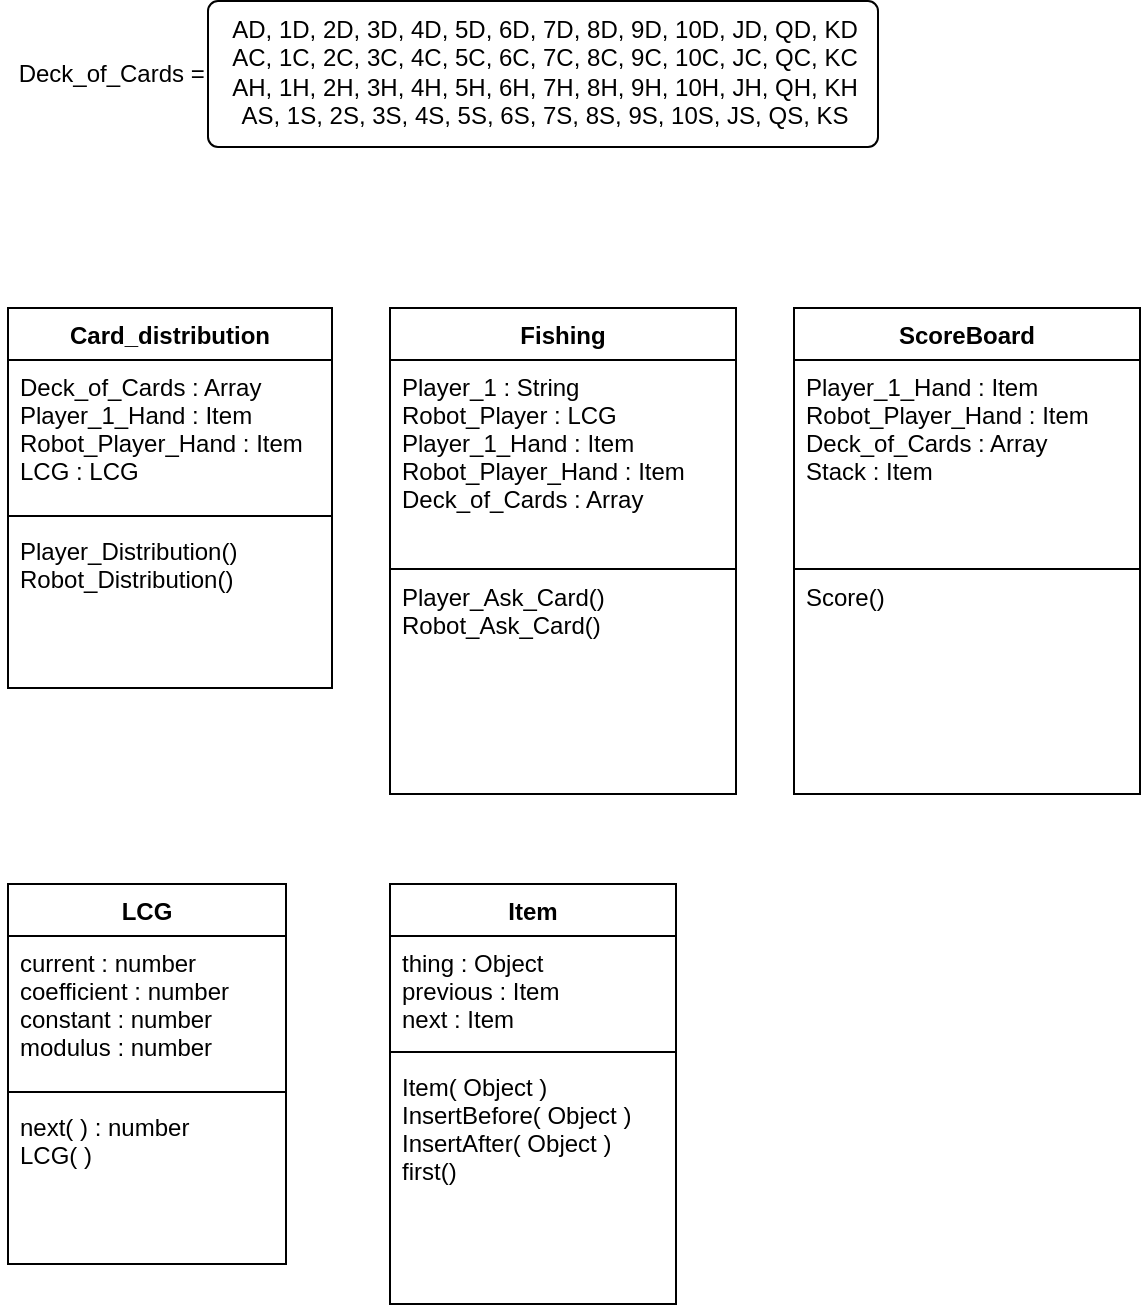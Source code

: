<mxfile version="20.6.2" type="device" pages="3"><diagram id="DFJkKbLYzXAyi5z8D1dX" name="Page-1"><mxGraphModel dx="1662" dy="1942" grid="0" gridSize="10" guides="1" tooltips="1" connect="1" arrows="1" fold="1" page="1" pageScale="1" pageWidth="850" pageHeight="1100" math="0" shadow="0"><root><mxCell id="0"/><mxCell id="1" parent="0"/><mxCell id="i_x8Gn_NYVSFCXbBaczr-1" value="AD, 1D, 2D, 3D, 4D, 5D, 6D, 7D, 8D, 9D, 10D, JD, QD, KD&lt;br&gt;AC, 1C, 2C, 3C, 4C, 5C, 6C, 7C, 8C, 9C, 10C, JC, QC, KC&lt;br&gt;AH, 1H, 2H, 3H, 4H, 5H, 6H, 7H, 8H, 9H, 10H, JH, QH, KH&lt;br&gt;AS, 1S, 2S, 3S, 4S, 5S, 6S, 7S, 8S, 9S, 10S, JS, QS, KS" style="html=1;align=center;verticalAlign=top;rounded=1;absoluteArcSize=1;arcSize=10;dashed=0;" parent="1" vertex="1"><mxGeometry x="113" y="-1084.5" width="335" height="73" as="geometry"/></mxCell><mxCell id="i_x8Gn_NYVSFCXbBaczr-2" value="Deck_of_Cards =&amp;nbsp;" style="text;html=1;align=center;verticalAlign=middle;resizable=0;points=[];autosize=1;strokeColor=none;fillColor=none;" parent="1" vertex="1"><mxGeometry x="9" y="-1061" width="114" height="26" as="geometry"/></mxCell><mxCell id="qzZmhtBnTe3CA7q3NGfN-31" value="Card_distribution" style="swimlane;fontStyle=1;align=center;verticalAlign=top;childLayout=stackLayout;horizontal=1;startSize=26;horizontalStack=0;resizeParent=1;resizeParentMax=0;resizeLast=0;collapsible=1;marginBottom=0;" parent="1" vertex="1"><mxGeometry x="13" y="-931" width="162" height="190" as="geometry"><mxRectangle x="1140" y="10" width="60" height="26" as="alternateBounds"/></mxGeometry></mxCell><mxCell id="qzZmhtBnTe3CA7q3NGfN-32" value="Deck_of_Cards : Array&#10;Player_1_Hand : Item&#10;Robot_Player_Hand : Item&#10;LCG : LCG" style="text;strokeColor=none;fillColor=none;align=left;verticalAlign=top;spacingLeft=4;spacingRight=4;overflow=hidden;rotatable=0;points=[[0,0.5],[1,0.5]];portConstraint=eastwest;" parent="qzZmhtBnTe3CA7q3NGfN-31" vertex="1"><mxGeometry y="26" width="162" height="74" as="geometry"/></mxCell><mxCell id="qzZmhtBnTe3CA7q3NGfN-33" value="" style="line;strokeWidth=1;fillColor=none;align=left;verticalAlign=middle;spacingTop=-1;spacingLeft=3;spacingRight=3;rotatable=0;labelPosition=right;points=[];portConstraint=eastwest;" parent="qzZmhtBnTe3CA7q3NGfN-31" vertex="1"><mxGeometry y="100" width="162" height="8" as="geometry"/></mxCell><mxCell id="qzZmhtBnTe3CA7q3NGfN-34" value="Player_Distribution()&#10;Robot_Distribution()" style="text;strokeColor=none;fillColor=none;align=left;verticalAlign=top;spacingLeft=4;spacingRight=4;overflow=hidden;rotatable=0;points=[[0,0.5],[1,0.5]];portConstraint=eastwest;" parent="qzZmhtBnTe3CA7q3NGfN-31" vertex="1"><mxGeometry y="108" width="162" height="82" as="geometry"/></mxCell><mxCell id="azOwNtusZH6sJv59UwZa-1" value="LCG" style="swimlane;fontStyle=1;align=center;verticalAlign=top;childLayout=stackLayout;horizontal=1;startSize=26;horizontalStack=0;resizeParent=1;resizeParentMax=0;resizeLast=0;collapsible=1;marginBottom=0;" parent="1" vertex="1"><mxGeometry x="13" y="-643" width="139" height="190" as="geometry"/></mxCell><mxCell id="azOwNtusZH6sJv59UwZa-2" value="current : number&#10;coefficient : number&#10;constant : number&#10;modulus : number" style="text;strokeColor=none;fillColor=none;align=left;verticalAlign=top;spacingLeft=4;spacingRight=4;overflow=hidden;rotatable=0;points=[[0,0.5],[1,0.5]];portConstraint=eastwest;" parent="azOwNtusZH6sJv59UwZa-1" vertex="1"><mxGeometry y="26" width="139" height="74" as="geometry"/></mxCell><mxCell id="azOwNtusZH6sJv59UwZa-3" value="" style="line;strokeWidth=1;fillColor=none;align=left;verticalAlign=middle;spacingTop=-1;spacingLeft=3;spacingRight=3;rotatable=0;labelPosition=right;points=[];portConstraint=eastwest;" parent="azOwNtusZH6sJv59UwZa-1" vertex="1"><mxGeometry y="100" width="139" height="8" as="geometry"/></mxCell><mxCell id="azOwNtusZH6sJv59UwZa-4" value="next( ) : number&#10;LCG( )" style="text;strokeColor=none;fillColor=none;align=left;verticalAlign=top;spacingLeft=4;spacingRight=4;overflow=hidden;rotatable=0;points=[[0,0.5],[1,0.5]];portConstraint=eastwest;" parent="azOwNtusZH6sJv59UwZa-1" vertex="1"><mxGeometry y="108" width="139" height="82" as="geometry"/></mxCell><mxCell id="azOwNtusZH6sJv59UwZa-5" value="Item" style="swimlane;fontStyle=1;align=center;verticalAlign=top;childLayout=stackLayout;horizontal=1;startSize=26;horizontalStack=0;resizeParent=1;resizeParentMax=0;resizeLast=0;collapsible=1;marginBottom=0;" parent="1" vertex="1"><mxGeometry x="204" y="-643" width="143" height="210" as="geometry"/></mxCell><mxCell id="azOwNtusZH6sJv59UwZa-6" value="thing : Object&#10;previous : Item&#10;next : Item" style="text;strokeColor=none;fillColor=none;align=left;verticalAlign=top;spacingLeft=4;spacingRight=4;overflow=hidden;rotatable=0;points=[[0,0.5],[1,0.5]];portConstraint=eastwest;" parent="azOwNtusZH6sJv59UwZa-5" vertex="1"><mxGeometry y="26" width="143" height="54" as="geometry"/></mxCell><mxCell id="azOwNtusZH6sJv59UwZa-7" value="" style="line;strokeWidth=1;fillColor=none;align=left;verticalAlign=middle;spacingTop=-1;spacingLeft=3;spacingRight=3;rotatable=0;labelPosition=right;points=[];portConstraint=eastwest;" parent="azOwNtusZH6sJv59UwZa-5" vertex="1"><mxGeometry y="80" width="143" height="8" as="geometry"/></mxCell><mxCell id="azOwNtusZH6sJv59UwZa-8" value="Item( Object ) &#10;InsertBefore( Object )&#10;InsertAfter( Object )&#10;first()" style="text;strokeColor=none;fillColor=none;align=left;verticalAlign=top;spacingLeft=4;spacingRight=4;overflow=hidden;rotatable=0;points=[[0,0.5],[1,0.5]];portConstraint=eastwest;" parent="azOwNtusZH6sJv59UwZa-5" vertex="1"><mxGeometry y="88" width="143" height="122" as="geometry"/></mxCell><mxCell id="0KL3x02MIdPQm6CWkDNH-1" value="Fishing" style="swimlane;fontStyle=1;align=center;verticalAlign=top;childLayout=stackLayout;horizontal=1;startSize=26;horizontalStack=0;resizeParent=1;resizeParentMax=0;resizeLast=0;collapsible=1;marginBottom=0;" parent="1" vertex="1"><mxGeometry x="204" y="-931" width="173" height="243" as="geometry"/></mxCell><mxCell id="0KL3x02MIdPQm6CWkDNH-2" value="Player_1 : String&#10;Robot_Player : LCG&#10;Player_1_Hand : Item&#10;Robot_Player_Hand : Item&#10;Deck_of_Cards : Array" style="text;strokeColor=none;fillColor=none;align=left;verticalAlign=top;spacingLeft=4;spacingRight=4;overflow=hidden;rotatable=0;points=[[0,0.5],[1,0.5]];portConstraint=eastwest;" parent="0KL3x02MIdPQm6CWkDNH-1" vertex="1"><mxGeometry y="26" width="173" height="104" as="geometry"/></mxCell><mxCell id="0KL3x02MIdPQm6CWkDNH-3" value="" style="line;strokeWidth=1;fillColor=none;align=left;verticalAlign=middle;spacingTop=-1;spacingLeft=3;spacingRight=3;rotatable=0;labelPosition=right;points=[];portConstraint=eastwest;" parent="0KL3x02MIdPQm6CWkDNH-1" vertex="1"><mxGeometry y="130" width="173" height="1" as="geometry"/></mxCell><mxCell id="0KL3x02MIdPQm6CWkDNH-4" value="Player_Ask_Card()&#10;Robot_Ask_Card()" style="text;strokeColor=none;fillColor=none;align=left;verticalAlign=top;spacingLeft=4;spacingRight=4;overflow=hidden;rotatable=0;points=[[0,0.5],[1,0.5]];portConstraint=eastwest;" parent="0KL3x02MIdPQm6CWkDNH-1" vertex="1"><mxGeometry y="131" width="173" height="112" as="geometry"/></mxCell><mxCell id="gVdxkxXOd741BijnxfYJ-1" value="ScoreBoard" style="swimlane;fontStyle=1;align=center;verticalAlign=top;childLayout=stackLayout;horizontal=1;startSize=26;horizontalStack=0;resizeParent=1;resizeParentMax=0;resizeLast=0;collapsible=1;marginBottom=0;" parent="1" vertex="1"><mxGeometry x="406" y="-931" width="173" height="243" as="geometry"><mxRectangle x="406" y="-931" width="103" height="26" as="alternateBounds"/></mxGeometry></mxCell><mxCell id="gVdxkxXOd741BijnxfYJ-2" value="Player_1_Hand : Item&#10;Robot_Player_Hand : Item&#10;Deck_of_Cards : Array&#10;Stack : Item&#10;" style="text;strokeColor=none;fillColor=none;align=left;verticalAlign=top;spacingLeft=4;spacingRight=4;overflow=hidden;rotatable=0;points=[[0,0.5],[1,0.5]];portConstraint=eastwest;" parent="gVdxkxXOd741BijnxfYJ-1" vertex="1"><mxGeometry y="26" width="173" height="104" as="geometry"/></mxCell><mxCell id="gVdxkxXOd741BijnxfYJ-3" value="" style="line;strokeWidth=1;fillColor=none;align=left;verticalAlign=middle;spacingTop=-1;spacingLeft=3;spacingRight=3;rotatable=0;labelPosition=right;points=[];portConstraint=eastwest;" parent="gVdxkxXOd741BijnxfYJ-1" vertex="1"><mxGeometry y="130" width="173" height="1" as="geometry"/></mxCell><mxCell id="gVdxkxXOd741BijnxfYJ-4" value="Score()" style="text;strokeColor=none;fillColor=none;align=left;verticalAlign=top;spacingLeft=4;spacingRight=4;overflow=hidden;rotatable=0;points=[[0,0.5],[1,0.5]];portConstraint=eastwest;" parent="gVdxkxXOd741BijnxfYJ-1" vertex="1"><mxGeometry y="131" width="173" height="112" as="geometry"/></mxCell></root></mxGraphModel></diagram><diagram id="D0rVNqgb3AjsyApYfSei" name="Page-2"><mxGraphModel dx="1445" dy="2932" grid="0" gridSize="10" guides="1" tooltips="1" connect="1" arrows="1" fold="1" page="1" pageScale="1" pageWidth="850" pageHeight="1100" math="0" shadow="0"><root><mxCell id="0"/><mxCell id="1" parent="0"/><mxCell id="S-0EUN4wX-oKHf9UdyuM-1" value="LCG.next" style="shape=umlFrame;whiteSpace=wrap;html=1;width=80;height=20;boundedLbl=1;verticalAlign=middle;align=left;spacingLeft=5;" parent="1" vertex="1"><mxGeometry x="102" y="-1793" width="370" height="200" as="geometry"/></mxCell><mxCell id="S-0EUN4wX-oKHf9UdyuM-2" style="edgeStyle=orthogonalEdgeStyle;rounded=0;orthogonalLoop=1;jettySize=auto;html=1;entryX=0.5;entryY=0;entryDx=0;entryDy=0;" parent="1" source="S-0EUN4wX-oKHf9UdyuM-3" target="S-0EUN4wX-oKHf9UdyuM-5" edge="1"><mxGeometry relative="1" as="geometry"/></mxCell><mxCell id="S-0EUN4wX-oKHf9UdyuM-3" value="" style="ellipse;fillColor=#000000;strokeColor=none;" parent="1" vertex="1"><mxGeometry x="272" y="-1773" width="20" height="20" as="geometry"/></mxCell><mxCell id="S-0EUN4wX-oKHf9UdyuM-4" style="edgeStyle=orthogonalEdgeStyle;rounded=0;orthogonalLoop=1;jettySize=auto;html=1;entryX=0.5;entryY=0;entryDx=0;entryDy=0;" parent="1" source="S-0EUN4wX-oKHf9UdyuM-5" target="S-0EUN4wX-oKHf9UdyuM-6" edge="1"><mxGeometry relative="1" as="geometry"><mxPoint x="282" y="-1683" as="targetPoint"/></mxGeometry></mxCell><mxCell id="S-0EUN4wX-oKHf9UdyuM-5" value="current = (coefficient * current + constant ) mod modulus" style="html=1;align=center;verticalAlign=middle;rounded=1;absoluteArcSize=1;arcSize=10;dashed=0;" parent="1" vertex="1"><mxGeometry x="122" y="-1733" width="320" height="30" as="geometry"/></mxCell><mxCell id="S-0EUN4wX-oKHf9UdyuM-6" value="r&lt;br&gt;&lt;br&gt;&lt;br&gt;retiurn current" style="ellipse;html=1;shape=endState;fillColor=#000000;strokeColor=#000000;" parent="1" vertex="1"><mxGeometry x="272" y="-1663" width="20" height="20" as="geometry"/></mxCell><mxCell id="S-0EUN4wX-oKHf9UdyuM-7" value="min" style="html=1;align=center;verticalAlign=middle;rounded=0;absoluteArcSize=1;arcSize=10;dashed=0;" parent="1" vertex="1"><mxGeometry x="67" y="-1497" width="60" height="20" as="geometry"/></mxCell><mxCell id="S-0EUN4wX-oKHf9UdyuM-8" value="LCG.next" style="shape=umlFrame;whiteSpace=wrap;html=1;width=80;height=20;boundedLbl=1;verticalAlign=middle;align=left;spacingLeft=5;" parent="1" vertex="1"><mxGeometry x="102" y="-1537" width="438" height="402" as="geometry"/></mxCell><mxCell id="2Y55unec42OTWYaemqsv-1" style="edgeStyle=orthogonalEdgeStyle;rounded=0;orthogonalLoop=1;jettySize=auto;html=1;exitX=0.5;exitY=1;exitDx=0;exitDy=0;entryX=0.5;entryY=0;entryDx=0;entryDy=0;" parent="1" source="S-0EUN4wX-oKHf9UdyuM-9" target="S-0EUN4wX-oKHf9UdyuM-10" edge="1"><mxGeometry relative="1" as="geometry"/></mxCell><mxCell id="S-0EUN4wX-oKHf9UdyuM-9" value="" style="ellipse;fillColor=#000000;strokeColor=none;" parent="1" vertex="1"><mxGeometry x="311" y="-1514" width="20" height="20" as="geometry"/></mxCell><mxCell id="2Y55unec42OTWYaemqsv-2" style="edgeStyle=orthogonalEdgeStyle;rounded=0;orthogonalLoop=1;jettySize=auto;html=1;exitX=0.5;exitY=1;exitDx=0;exitDy=0;" parent="1" source="S-0EUN4wX-oKHf9UdyuM-10" target="S-0EUN4wX-oKHf9UdyuM-13" edge="1"><mxGeometry relative="1" as="geometry"/></mxCell><mxCell id="S-0EUN4wX-oKHf9UdyuM-10" value="current = (coefficient * current + constant ) mod modulus" style="html=1;align=center;verticalAlign=middle;rounded=1;absoluteArcSize=1;arcSize=10;dashed=0;" parent="1" vertex="1"><mxGeometry x="161" y="-1462" width="320" height="30" as="geometry"/></mxCell><mxCell id="S-0EUN4wX-oKHf9UdyuM-11" value="&lt;br&gt;&lt;br&gt;&lt;br&gt;return scaled" style="ellipse;html=1;shape=endState;fillColor=#000000;strokeColor=#000000;" parent="1" vertex="1"><mxGeometry x="311" y="-1202" width="20" height="20" as="geometry"/></mxCell><mxCell id="S-0EUN4wX-oKHf9UdyuM-12" value="max" style="html=1;align=center;verticalAlign=middle;rounded=0;absoluteArcSize=1;arcSize=10;dashed=0;" parent="1" vertex="1"><mxGeometry x="67" y="-1462" width="60" height="20" as="geometry"/></mxCell><mxCell id="2Y55unec42OTWYaemqsv-3" style="edgeStyle=orthogonalEdgeStyle;rounded=0;orthogonalLoop=1;jettySize=auto;html=1;exitX=0.5;exitY=1;exitDx=0;exitDy=0;entryX=0.5;entryY=0;entryDx=0;entryDy=0;" parent="1" source="S-0EUN4wX-oKHf9UdyuM-13" target="S-0EUN4wX-oKHf9UdyuM-14" edge="1"><mxGeometry relative="1" as="geometry"/></mxCell><mxCell id="S-0EUN4wX-oKHf9UdyuM-13" value="scaled = current / (this.modulus - 1)" style="html=1;align=center;verticalAlign=middle;rounded=1;absoluteArcSize=1;arcSize=10;dashed=0;" parent="1" vertex="1"><mxGeometry x="161" y="-1392" width="320" height="30" as="geometry"/></mxCell><mxCell id="2Y55unec42OTWYaemqsv-4" style="edgeStyle=orthogonalEdgeStyle;rounded=0;orthogonalLoop=1;jettySize=auto;html=1;exitX=0.5;exitY=1;exitDx=0;exitDy=0;" parent="1" source="S-0EUN4wX-oKHf9UdyuM-14" target="S-0EUN4wX-oKHf9UdyuM-15" edge="1"><mxGeometry relative="1" as="geometry"/></mxCell><mxCell id="S-0EUN4wX-oKHf9UdyuM-14" value="scaled = scaled * (max -min)" style="html=1;align=center;verticalAlign=middle;rounded=1;absoluteArcSize=1;arcSize=10;dashed=0;" parent="1" vertex="1"><mxGeometry x="161" y="-1332" width="320" height="30" as="geometry"/></mxCell><mxCell id="2Y55unec42OTWYaemqsv-5" style="edgeStyle=orthogonalEdgeStyle;rounded=0;orthogonalLoop=1;jettySize=auto;html=1;exitX=0.5;exitY=1;exitDx=0;exitDy=0;entryX=0.5;entryY=0;entryDx=0;entryDy=0;" parent="1" source="S-0EUN4wX-oKHf9UdyuM-15" target="S-0EUN4wX-oKHf9UdyuM-11" edge="1"><mxGeometry relative="1" as="geometry"/></mxCell><mxCell id="S-0EUN4wX-oKHf9UdyuM-15" value="scaled = scaled + min" style="html=1;align=center;verticalAlign=middle;rounded=1;absoluteArcSize=1;arcSize=10;dashed=0;" parent="1" vertex="1"><mxGeometry x="161" y="-1267" width="320" height="30" as="geometry"/></mxCell><mxCell id="S-0EUN4wX-oKHf9UdyuM-16" value="LCG.LCG" style="shape=umlFrame;whiteSpace=wrap;html=1;width=80;height=20;boundedLbl=1;verticalAlign=middle;align=left;spacingLeft=5;" parent="1" vertex="1"><mxGeometry x="102" y="-2040" width="370" height="200" as="geometry"/></mxCell><mxCell id="S-0EUN4wX-oKHf9UdyuM-17" style="edgeStyle=orthogonalEdgeStyle;rounded=0;orthogonalLoop=1;jettySize=auto;html=1;entryX=0.5;entryY=0;entryDx=0;entryDy=0;" parent="1" source="S-0EUN4wX-oKHf9UdyuM-18" target="S-0EUN4wX-oKHf9UdyuM-20" edge="1"><mxGeometry relative="1" as="geometry"/></mxCell><mxCell id="S-0EUN4wX-oKHf9UdyuM-18" value="" style="ellipse;fillColor=#000000;strokeColor=none;" parent="1" vertex="1"><mxGeometry x="272" y="-2020" width="20" height="20" as="geometry"/></mxCell><mxCell id="S-0EUN4wX-oKHf9UdyuM-19" value="" style="edgeStyle=orthogonalEdgeStyle;rounded=0;orthogonalLoop=1;jettySize=auto;html=1;exitX=0.5;exitY=1;exitDx=0;exitDy=0;" parent="1" source="S-0EUN4wX-oKHf9UdyuM-20" target="S-0EUN4wX-oKHf9UdyuM-21" edge="1"><mxGeometry relative="1" as="geometry"/></mxCell><mxCell id="S-0EUN4wX-oKHf9UdyuM-20" value="randy.current = time&lt;br&gt;randy.coefficient = 75&lt;br&gt;randy.constant = 74&lt;br&gt;randy.modulus = 2^16 + 1" style="html=1;align=center;verticalAlign=middle;rounded=1;absoluteArcSize=1;arcSize=10;dashed=0;" parent="1" vertex="1"><mxGeometry x="122" y="-1980" width="320" height="70" as="geometry"/></mxCell><mxCell id="S-0EUN4wX-oKHf9UdyuM-21" value="" style="ellipse;html=1;shape=endState;fillColor=#000000;strokeColor=#000000;" parent="1" vertex="1"><mxGeometry x="272" y="-1880" width="20" height="20" as="geometry"/></mxCell><mxCell id="S-0EUN4wX-oKHf9UdyuM-22" style="edgeStyle=orthogonalEdgeStyle;rounded=0;orthogonalLoop=1;jettySize=auto;html=1;entryX=0.5;entryY=0;entryDx=0;entryDy=0;" parent="1" target="S-0EUN4wX-oKHf9UdyuM-21" edge="1"><mxGeometry relative="1" as="geometry"><mxPoint x="282" y="-1900" as="sourcePoint"/></mxGeometry></mxCell><mxCell id="S-0EUN4wX-oKHf9UdyuM-23" value="" style="group" parent="1" vertex="1" connectable="0"><mxGeometry x="763" y="-1781" width="560" height="470" as="geometry"/></mxCell><mxCell id="S-0EUN4wX-oKHf9UdyuM-24" value="Item.InsertBefore" style="shape=umlFrame;whiteSpace=wrap;html=1;width=110;height=20;boundedLbl=1;verticalAlign=middle;align=left;spacingLeft=5;" parent="S-0EUN4wX-oKHf9UdyuM-23" vertex="1"><mxGeometry x="30" width="530" height="470" as="geometry"/></mxCell><mxCell id="S-0EUN4wX-oKHf9UdyuM-25" value="" style="ellipse;fillColor=#000000;strokeColor=none;" parent="S-0EUN4wX-oKHf9UdyuM-23" vertex="1"><mxGeometry x="290" y="20" width="20" height="20" as="geometry"/></mxCell><mxCell id="S-0EUN4wX-oKHf9UdyuM-26" value="newItem = new Item( thing )" style="html=1;align=center;verticalAlign=middle;rounded=1;absoluteArcSize=1;arcSize=10;dashed=0;" parent="S-0EUN4wX-oKHf9UdyuM-23" vertex="1"><mxGeometry x="210" y="60" width="180" height="30" as="geometry"/></mxCell><mxCell id="S-0EUN4wX-oKHf9UdyuM-27" style="edgeStyle=orthogonalEdgeStyle;curved=1;rounded=0;orthogonalLoop=1;jettySize=auto;html=1;entryX=0.5;entryY=0;entryDx=0;entryDy=0;" parent="S-0EUN4wX-oKHf9UdyuM-23" source="S-0EUN4wX-oKHf9UdyuM-25" target="S-0EUN4wX-oKHf9UdyuM-26" edge="1"><mxGeometry relative="1" as="geometry"/></mxCell><mxCell id="S-0EUN4wX-oKHf9UdyuM-28" value="&lt;br&gt;&lt;br&gt;&lt;br&gt;return newItem" style="ellipse;html=1;shape=endState;fillColor=#000000;strokeColor=#000000;" parent="S-0EUN4wX-oKHf9UdyuM-23" vertex="1"><mxGeometry x="282.5" y="415" width="20" height="20" as="geometry"/></mxCell><mxCell id="S-0EUN4wX-oKHf9UdyuM-29" value="thing" style="html=1;align=center;verticalAlign=middle;rounded=0;absoluteArcSize=1;arcSize=10;dashed=0;" parent="S-0EUN4wX-oKHf9UdyuM-23" vertex="1"><mxGeometry y="40" width="60" height="20" as="geometry"/></mxCell><mxCell id="S-0EUN4wX-oKHf9UdyuM-30" value="previous == null" style="rhombus;" parent="S-0EUN4wX-oKHf9UdyuM-23" vertex="1"><mxGeometry x="210" y="160" width="180" height="50" as="geometry"/></mxCell><mxCell id="S-0EUN4wX-oKHf9UdyuM-31" value="this.previous = newItem" style="html=1;align=center;verticalAlign=middle;rounded=1;absoluteArcSize=1;arcSize=10;dashed=0;" parent="S-0EUN4wX-oKHf9UdyuM-23" vertex="1"><mxGeometry x="360" y="210" width="180" height="30" as="geometry"/></mxCell><mxCell id="S-0EUN4wX-oKHf9UdyuM-32" value="true" style="edgeStyle=orthogonalEdgeStyle;rounded=0;orthogonalLoop=1;jettySize=auto;html=1;entryX=0.5;entryY=0;entryDx=0;entryDy=0;" parent="S-0EUN4wX-oKHf9UdyuM-23" source="S-0EUN4wX-oKHf9UdyuM-30" target="S-0EUN4wX-oKHf9UdyuM-31" edge="1"><mxGeometry relative="1" as="geometry"><Array as="points"><mxPoint x="450" y="185"/></Array></mxGeometry></mxCell><mxCell id="S-0EUN4wX-oKHf9UdyuM-33" value="newItem.previous = this.previous" style="html=1;align=center;verticalAlign=middle;rounded=1;absoluteArcSize=1;arcSize=10;dashed=0;" parent="S-0EUN4wX-oKHf9UdyuM-23" vertex="1"><mxGeometry x="50" y="210" width="200" height="30" as="geometry"/></mxCell><mxCell id="S-0EUN4wX-oKHf9UdyuM-34" value="False" style="edgeStyle=orthogonalEdgeStyle;rounded=0;orthogonalLoop=1;jettySize=auto;html=1;entryX=0.5;entryY=0;entryDx=0;entryDy=0;" parent="S-0EUN4wX-oKHf9UdyuM-23" source="S-0EUN4wX-oKHf9UdyuM-30" target="S-0EUN4wX-oKHf9UdyuM-33" edge="1"><mxGeometry relative="1" as="geometry"><Array as="points"><mxPoint x="150" y="185"/></Array></mxGeometry></mxCell><mxCell id="S-0EUN4wX-oKHf9UdyuM-35" value="this.previous.next = newItem" style="html=1;align=center;verticalAlign=middle;rounded=1;absoluteArcSize=1;arcSize=10;dashed=0;" parent="S-0EUN4wX-oKHf9UdyuM-23" vertex="1"><mxGeometry x="60" y="265" width="180" height="30" as="geometry"/></mxCell><mxCell id="S-0EUN4wX-oKHf9UdyuM-36" style="edgeStyle=orthogonalEdgeStyle;rounded=0;orthogonalLoop=1;jettySize=auto;html=1;entryX=0.5;entryY=0;entryDx=0;entryDy=0;" parent="S-0EUN4wX-oKHf9UdyuM-23" source="S-0EUN4wX-oKHf9UdyuM-33" target="S-0EUN4wX-oKHf9UdyuM-35" edge="1"><mxGeometry relative="1" as="geometry"/></mxCell><mxCell id="S-0EUN4wX-oKHf9UdyuM-37" value="this.previous = newItem" style="html=1;align=center;verticalAlign=middle;rounded=1;absoluteArcSize=1;arcSize=10;dashed=0;" parent="S-0EUN4wX-oKHf9UdyuM-23" vertex="1"><mxGeometry x="60" y="320" width="180" height="30" as="geometry"/></mxCell><mxCell id="S-0EUN4wX-oKHf9UdyuM-38" style="edgeStyle=orthogonalEdgeStyle;rounded=0;orthogonalLoop=1;jettySize=auto;html=1;entryX=0.5;entryY=0;entryDx=0;entryDy=0;" parent="S-0EUN4wX-oKHf9UdyuM-23" source="S-0EUN4wX-oKHf9UdyuM-35" target="S-0EUN4wX-oKHf9UdyuM-37" edge="1"><mxGeometry relative="1" as="geometry"/></mxCell><mxCell id="S-0EUN4wX-oKHf9UdyuM-39" style="edgeStyle=orthogonalEdgeStyle;curved=1;rounded=0;orthogonalLoop=1;jettySize=auto;html=1;entryX=0.5;entryY=0;entryDx=0;entryDy=0;" parent="S-0EUN4wX-oKHf9UdyuM-23" source="S-0EUN4wX-oKHf9UdyuM-40" target="S-0EUN4wX-oKHf9UdyuM-30" edge="1"><mxGeometry relative="1" as="geometry"/></mxCell><mxCell id="S-0EUN4wX-oKHf9UdyuM-40" value="newItem.next = this" style="html=1;align=center;verticalAlign=middle;rounded=1;absoluteArcSize=1;arcSize=10;dashed=0;" parent="S-0EUN4wX-oKHf9UdyuM-23" vertex="1"><mxGeometry x="210" y="110" width="180" height="30" as="geometry"/></mxCell><mxCell id="S-0EUN4wX-oKHf9UdyuM-41" style="edgeStyle=orthogonalEdgeStyle;curved=1;rounded=0;orthogonalLoop=1;jettySize=auto;html=1;entryX=0.5;entryY=0;entryDx=0;entryDy=0;" parent="S-0EUN4wX-oKHf9UdyuM-23" source="S-0EUN4wX-oKHf9UdyuM-26" target="S-0EUN4wX-oKHf9UdyuM-40" edge="1"><mxGeometry relative="1" as="geometry"/></mxCell><mxCell id="S-0EUN4wX-oKHf9UdyuM-42" style="edgeStyle=orthogonalEdgeStyle;rounded=0;orthogonalLoop=1;jettySize=auto;html=1;entryX=0.5;entryY=0;entryDx=0;entryDy=0;" parent="S-0EUN4wX-oKHf9UdyuM-23" source="S-0EUN4wX-oKHf9UdyuM-43" target="S-0EUN4wX-oKHf9UdyuM-28" edge="1"><mxGeometry relative="1" as="geometry"><mxPoint x="292.5" y="415" as="targetPoint"/></mxGeometry></mxCell><mxCell id="S-0EUN4wX-oKHf9UdyuM-43" value="" style="html=1;points=[];perimeter=orthogonalPerimeter;fillColor=#000000;strokeColor=none;fontColor=#000000;align=left;rotation=90;" parent="S-0EUN4wX-oKHf9UdyuM-23" vertex="1"><mxGeometry x="290" y="370" width="5" height="45" as="geometry"/></mxCell><mxCell id="S-0EUN4wX-oKHf9UdyuM-44" style="edgeStyle=orthogonalEdgeStyle;rounded=0;orthogonalLoop=1;jettySize=auto;html=1;entryX=0;entryY=0.311;entryDx=0;entryDy=0;entryPerimeter=0;" parent="S-0EUN4wX-oKHf9UdyuM-23" source="S-0EUN4wX-oKHf9UdyuM-31" target="S-0EUN4wX-oKHf9UdyuM-43" edge="1"><mxGeometry relative="1" as="geometry"><Array as="points"><mxPoint x="450" y="370"/><mxPoint x="301" y="370"/></Array></mxGeometry></mxCell><mxCell id="S-0EUN4wX-oKHf9UdyuM-45" style="edgeStyle=orthogonalEdgeStyle;rounded=0;orthogonalLoop=1;jettySize=auto;html=1;entryX=0.2;entryY=0.756;entryDx=0;entryDy=0;entryPerimeter=0;" parent="S-0EUN4wX-oKHf9UdyuM-23" source="S-0EUN4wX-oKHf9UdyuM-37" target="S-0EUN4wX-oKHf9UdyuM-43" edge="1"><mxGeometry relative="1" as="geometry"><Array as="points"><mxPoint x="150" y="370"/><mxPoint x="281" y="370"/></Array></mxGeometry></mxCell><mxCell id="Qv3PGmxn9choXdaez0DN-1" value="" style="group" parent="1" vertex="1" connectable="0"><mxGeometry x="766" y="-1272" width="560" height="470" as="geometry"/></mxCell><mxCell id="Qv3PGmxn9choXdaez0DN-2" value="Item.InsertAfter" style="shape=umlFrame;whiteSpace=wrap;html=1;width=110;height=20;boundedLbl=1;verticalAlign=middle;align=left;spacingLeft=5;" parent="Qv3PGmxn9choXdaez0DN-1" vertex="1"><mxGeometry x="30" width="530" height="470" as="geometry"/></mxCell><mxCell id="Qv3PGmxn9choXdaez0DN-3" value="" style="ellipse;fillColor=#000000;strokeColor=none;" parent="Qv3PGmxn9choXdaez0DN-1" vertex="1"><mxGeometry x="290" y="20" width="20" height="20" as="geometry"/></mxCell><mxCell id="Qv3PGmxn9choXdaez0DN-4" value="newItem = new Item( thing )" style="html=1;align=center;verticalAlign=middle;rounded=1;absoluteArcSize=1;arcSize=10;dashed=0;" parent="Qv3PGmxn9choXdaez0DN-1" vertex="1"><mxGeometry x="210" y="60" width="180" height="30" as="geometry"/></mxCell><mxCell id="Qv3PGmxn9choXdaez0DN-5" style="edgeStyle=orthogonalEdgeStyle;curved=1;rounded=0;orthogonalLoop=1;jettySize=auto;html=1;entryX=0.5;entryY=0;entryDx=0;entryDy=0;" parent="Qv3PGmxn9choXdaez0DN-1" source="Qv3PGmxn9choXdaez0DN-3" target="Qv3PGmxn9choXdaez0DN-4" edge="1"><mxGeometry relative="1" as="geometry"/></mxCell><mxCell id="Qv3PGmxn9choXdaez0DN-6" value="&lt;br&gt;&lt;br&gt;&lt;br&gt;return newItem" style="ellipse;html=1;shape=endState;fillColor=#000000;strokeColor=#000000;" parent="Qv3PGmxn9choXdaez0DN-1" vertex="1"><mxGeometry x="282.5" y="415" width="20" height="20" as="geometry"/></mxCell><mxCell id="Qv3PGmxn9choXdaez0DN-7" value="thing" style="html=1;align=center;verticalAlign=middle;rounded=0;absoluteArcSize=1;arcSize=10;dashed=0;" parent="Qv3PGmxn9choXdaez0DN-1" vertex="1"><mxGeometry y="40" width="60" height="20" as="geometry"/></mxCell><mxCell id="Qv3PGmxn9choXdaez0DN-8" value="next == null" style="rhombus;" parent="Qv3PGmxn9choXdaez0DN-1" vertex="1"><mxGeometry x="210" y="160" width="180" height="50" as="geometry"/></mxCell><mxCell id="Qv3PGmxn9choXdaez0DN-9" value="this.next = newItem" style="html=1;align=center;verticalAlign=middle;rounded=1;absoluteArcSize=1;arcSize=10;dashed=0;" parent="Qv3PGmxn9choXdaez0DN-1" vertex="1"><mxGeometry x="360" y="210" width="180" height="30" as="geometry"/></mxCell><mxCell id="Qv3PGmxn9choXdaez0DN-10" value="true" style="edgeStyle=orthogonalEdgeStyle;rounded=0;orthogonalLoop=1;jettySize=auto;html=1;entryX=0.5;entryY=0;entryDx=0;entryDy=0;" parent="Qv3PGmxn9choXdaez0DN-1" source="Qv3PGmxn9choXdaez0DN-8" target="Qv3PGmxn9choXdaez0DN-9" edge="1"><mxGeometry relative="1" as="geometry"><Array as="points"><mxPoint x="450" y="185"/></Array></mxGeometry></mxCell><mxCell id="Qv3PGmxn9choXdaez0DN-11" value="newItem.next = this.previous" style="html=1;align=center;verticalAlign=middle;rounded=1;absoluteArcSize=1;arcSize=10;dashed=0;" parent="Qv3PGmxn9choXdaez0DN-1" vertex="1"><mxGeometry x="50" y="210" width="200" height="30" as="geometry"/></mxCell><mxCell id="Qv3PGmxn9choXdaez0DN-12" style="edgeStyle=orthogonalEdgeStyle;rounded=0;orthogonalLoop=1;jettySize=auto;html=1;entryX=0.5;entryY=0;entryDx=0;entryDy=0;" parent="Qv3PGmxn9choXdaez0DN-1" source="Qv3PGmxn9choXdaez0DN-8" target="Qv3PGmxn9choXdaez0DN-11" edge="1"><mxGeometry relative="1" as="geometry"><Array as="points"><mxPoint x="150" y="185"/></Array></mxGeometry></mxCell><mxCell id="Qv3PGmxn9choXdaez0DN-13" value="this.next.previous = newItem" style="html=1;align=center;verticalAlign=middle;rounded=1;absoluteArcSize=1;arcSize=10;dashed=0;" parent="Qv3PGmxn9choXdaez0DN-1" vertex="1"><mxGeometry x="60" y="265" width="180" height="30" as="geometry"/></mxCell><mxCell id="Qv3PGmxn9choXdaez0DN-14" style="edgeStyle=orthogonalEdgeStyle;rounded=0;orthogonalLoop=1;jettySize=auto;html=1;entryX=0.5;entryY=0;entryDx=0;entryDy=0;" parent="Qv3PGmxn9choXdaez0DN-1" source="Qv3PGmxn9choXdaez0DN-11" target="Qv3PGmxn9choXdaez0DN-13" edge="1"><mxGeometry relative="1" as="geometry"/></mxCell><mxCell id="Qv3PGmxn9choXdaez0DN-15" value="this.next = newItem" style="html=1;align=center;verticalAlign=middle;rounded=1;absoluteArcSize=1;arcSize=10;dashed=0;" parent="Qv3PGmxn9choXdaez0DN-1" vertex="1"><mxGeometry x="60" y="320" width="180" height="30" as="geometry"/></mxCell><mxCell id="Qv3PGmxn9choXdaez0DN-16" style="edgeStyle=orthogonalEdgeStyle;rounded=0;orthogonalLoop=1;jettySize=auto;html=1;entryX=0.5;entryY=0;entryDx=0;entryDy=0;" parent="Qv3PGmxn9choXdaez0DN-1" source="Qv3PGmxn9choXdaez0DN-13" target="Qv3PGmxn9choXdaez0DN-15" edge="1"><mxGeometry relative="1" as="geometry"/></mxCell><mxCell id="Qv3PGmxn9choXdaez0DN-17" style="edgeStyle=orthogonalEdgeStyle;curved=1;rounded=0;orthogonalLoop=1;jettySize=auto;html=1;entryX=0.5;entryY=0;entryDx=0;entryDy=0;" parent="Qv3PGmxn9choXdaez0DN-1" source="Qv3PGmxn9choXdaez0DN-18" target="Qv3PGmxn9choXdaez0DN-8" edge="1"><mxGeometry relative="1" as="geometry"/></mxCell><mxCell id="Qv3PGmxn9choXdaez0DN-18" value="newItem.previous = this" style="html=1;align=center;verticalAlign=middle;rounded=1;absoluteArcSize=1;arcSize=10;dashed=0;" parent="Qv3PGmxn9choXdaez0DN-1" vertex="1"><mxGeometry x="210" y="110" width="180" height="30" as="geometry"/></mxCell><mxCell id="Qv3PGmxn9choXdaez0DN-19" style="edgeStyle=orthogonalEdgeStyle;curved=1;rounded=0;orthogonalLoop=1;jettySize=auto;html=1;entryX=0.5;entryY=0;entryDx=0;entryDy=0;" parent="Qv3PGmxn9choXdaez0DN-1" source="Qv3PGmxn9choXdaez0DN-4" target="Qv3PGmxn9choXdaez0DN-18" edge="1"><mxGeometry relative="1" as="geometry"/></mxCell><mxCell id="Qv3PGmxn9choXdaez0DN-20" style="edgeStyle=orthogonalEdgeStyle;rounded=0;orthogonalLoop=1;jettySize=auto;html=1;entryX=0.5;entryY=0;entryDx=0;entryDy=0;" parent="Qv3PGmxn9choXdaez0DN-1" source="Qv3PGmxn9choXdaez0DN-21" target="Qv3PGmxn9choXdaez0DN-6" edge="1"><mxGeometry relative="1" as="geometry"><mxPoint x="292.5" y="415" as="targetPoint"/></mxGeometry></mxCell><mxCell id="Qv3PGmxn9choXdaez0DN-21" value="" style="html=1;points=[];perimeter=orthogonalPerimeter;fillColor=#000000;strokeColor=none;fontColor=#000000;align=left;rotation=90;" parent="Qv3PGmxn9choXdaez0DN-1" vertex="1"><mxGeometry x="290" y="370" width="5" height="45" as="geometry"/></mxCell><mxCell id="Qv3PGmxn9choXdaez0DN-22" style="edgeStyle=orthogonalEdgeStyle;rounded=0;orthogonalLoop=1;jettySize=auto;html=1;entryX=0;entryY=0.311;entryDx=0;entryDy=0;entryPerimeter=0;" parent="Qv3PGmxn9choXdaez0DN-1" source="Qv3PGmxn9choXdaez0DN-9" target="Qv3PGmxn9choXdaez0DN-21" edge="1"><mxGeometry relative="1" as="geometry"><Array as="points"><mxPoint x="450" y="370"/><mxPoint x="301" y="370"/></Array></mxGeometry></mxCell><mxCell id="Qv3PGmxn9choXdaez0DN-23" style="edgeStyle=orthogonalEdgeStyle;rounded=0;orthogonalLoop=1;jettySize=auto;html=1;entryX=0.2;entryY=0.756;entryDx=0;entryDy=0;entryPerimeter=0;" parent="Qv3PGmxn9choXdaez0DN-1" source="Qv3PGmxn9choXdaez0DN-15" target="Qv3PGmxn9choXdaez0DN-21" edge="1"><mxGeometry relative="1" as="geometry"><Array as="points"><mxPoint x="150" y="370"/><mxPoint x="281" y="370"/></Array></mxGeometry></mxCell><mxCell id="t5PwUsiCLJeH9tOLpEHN-24" value="" style="group" parent="1" vertex="1" connectable="0"><mxGeometry x="926" y="-2040" width="250" height="190" as="geometry"/></mxCell><mxCell id="t5PwUsiCLJeH9tOLpEHN-25" value="Item.Item" style="shape=umlFrame;whiteSpace=wrap;html=1;width=80;height=20;boundedLbl=1;verticalAlign=middle;align=left;spacingLeft=5;" parent="t5PwUsiCLJeH9tOLpEHN-24" vertex="1"><mxGeometry x="30" width="220" height="190" as="geometry"/></mxCell><mxCell id="t5PwUsiCLJeH9tOLpEHN-26" value="" style="ellipse;fillColor=#000000;strokeColor=none;" parent="t5PwUsiCLJeH9tOLpEHN-24" vertex="1"><mxGeometry x="130" y="20" width="20" height="20" as="geometry"/></mxCell><mxCell id="t5PwUsiCLJeH9tOLpEHN-27" value="this.thing = thing&lt;br&gt;previous = null&lt;br&gt;next = null" style="html=1;align=center;verticalAlign=top;rounded=1;absoluteArcSize=1;arcSize=10;dashed=0;" parent="t5PwUsiCLJeH9tOLpEHN-24" vertex="1"><mxGeometry x="50" y="80" width="180" height="50" as="geometry"/></mxCell><mxCell id="t5PwUsiCLJeH9tOLpEHN-28" style="edgeStyle=orthogonalEdgeStyle;rounded=0;orthogonalLoop=1;jettySize=auto;html=1;entryX=0.5;entryY=0;entryDx=0;entryDy=0;" parent="t5PwUsiCLJeH9tOLpEHN-24" source="t5PwUsiCLJeH9tOLpEHN-26" target="t5PwUsiCLJeH9tOLpEHN-27" edge="1"><mxGeometry x="-10" y="-40" as="geometry"/></mxCell><mxCell id="t5PwUsiCLJeH9tOLpEHN-29" value="" style="ellipse;html=1;shape=endState;fillColor=#000000;strokeColor=#000000;" parent="t5PwUsiCLJeH9tOLpEHN-24" vertex="1"><mxGeometry x="130" y="150" width="20" height="20" as="geometry"/></mxCell><mxCell id="t5PwUsiCLJeH9tOLpEHN-30" style="edgeStyle=orthogonalEdgeStyle;rounded=0;orthogonalLoop=1;jettySize=auto;html=1;entryX=0.5;entryY=0;entryDx=0;entryDy=0;" parent="t5PwUsiCLJeH9tOLpEHN-24" source="t5PwUsiCLJeH9tOLpEHN-27" target="t5PwUsiCLJeH9tOLpEHN-29" edge="1"><mxGeometry x="30" y="20" as="geometry"/></mxCell><mxCell id="t5PwUsiCLJeH9tOLpEHN-31" value="thing" style="html=1;align=center;verticalAlign=middle;rounded=0;absoluteArcSize=1;arcSize=10;dashed=0;" parent="t5PwUsiCLJeH9tOLpEHN-24" vertex="1"><mxGeometry y="40" width="60" height="20" as="geometry"/></mxCell><mxCell id="ZshGRMhzmlUJZsbKVNRR-5" style="edgeStyle=orthogonalEdgeStyle;rounded=0;orthogonalLoop=1;jettySize=auto;html=1;exitX=0.5;exitY=1;exitDx=0;exitDy=0;entryX=0.5;entryY=0;entryDx=0;entryDy=0;" parent="1" source="Ox2m_YLfFn5Ol-Aezqz0-1" target="ZshGRMhzmlUJZsbKVNRR-4" edge="1"><mxGeometry relative="1" as="geometry"/></mxCell><mxCell id="Ox2m_YLfFn5Ol-Aezqz0-1" value="" style="ellipse;fillColor=#000000;strokeColor=none;" parent="1" vertex="1"><mxGeometry x="4882" y="-2074" width="30" height="30" as="geometry"/></mxCell><mxCell id="ZshGRMhzmlUJZsbKVNRR-8" value="" style="edgeStyle=orthogonalEdgeStyle;rounded=0;orthogonalLoop=1;jettySize=auto;html=1;" parent="1" source="ZshGRMhzmlUJZsbKVNRR-4" target="ZshGRMhzmlUJZsbKVNRR-7" edge="1"><mxGeometry relative="1" as="geometry"/></mxCell><mxCell id="ZshGRMhzmlUJZsbKVNRR-4" value="Write-Output Player_1_Hand" style="html=1;align=center;verticalAlign=top;rounded=1;absoluteArcSize=1;arcSize=10;dashed=0;" parent="1" vertex="1"><mxGeometry x="4772" y="-1994" width="250" height="40" as="geometry"/></mxCell><mxCell id="ZshGRMhzmlUJZsbKVNRR-6" style="edgeStyle=orthogonalEdgeStyle;rounded=0;orthogonalLoop=1;jettySize=auto;html=1;exitX=0.5;exitY=1;exitDx=0;exitDy=0;" parent="1" source="ZshGRMhzmlUJZsbKVNRR-4" target="ZshGRMhzmlUJZsbKVNRR-4" edge="1"><mxGeometry relative="1" as="geometry"/></mxCell><mxCell id="ZshGRMhzmlUJZsbKVNRR-10" style="edgeStyle=orthogonalEdgeStyle;rounded=0;orthogonalLoop=1;jettySize=auto;html=1;exitX=0.5;exitY=1;exitDx=0;exitDy=0;" parent="1" source="ZshGRMhzmlUJZsbKVNRR-7" target="ZshGRMhzmlUJZsbKVNRR-9" edge="1"><mxGeometry relative="1" as="geometry"/></mxCell><mxCell id="ZshGRMhzmlUJZsbKVNRR-7" value="Player_1_Pairs = Read-Host -Promt &quot;Enter Number of Pairs&quot;" style="rounded=1;whiteSpace=wrap;html=1;verticalAlign=top;arcSize=10;dashed=0;" parent="1" vertex="1"><mxGeometry x="4722.26" y="-1903" width="349.5" height="35" as="geometry"/></mxCell><mxCell id="ZshGRMhzmlUJZsbKVNRR-12" style="edgeStyle=orthogonalEdgeStyle;rounded=0;orthogonalLoop=1;jettySize=auto;html=1;exitX=0.5;exitY=1;exitDx=0;exitDy=0;entryX=0.5;entryY=0;entryDx=0;entryDy=0;" parent="1" source="ZshGRMhzmlUJZsbKVNRR-9" target="ZshGRMhzmlUJZsbKVNRR-11" edge="1"><mxGeometry relative="1" as="geometry"/></mxCell><mxCell id="ZshGRMhzmlUJZsbKVNRR-9" value="Write-Output Robot_Player_Hand" style="html=1;align=center;verticalAlign=top;rounded=1;absoluteArcSize=1;arcSize=10;dashed=0;" parent="1" vertex="1"><mxGeometry x="4772.01" y="-1820" width="250" height="40" as="geometry"/></mxCell><mxCell id="ZshGRMhzmlUJZsbKVNRR-14" value="" style="edgeStyle=orthogonalEdgeStyle;rounded=0;orthogonalLoop=1;jettySize=auto;html=1;" parent="1" source="ZshGRMhzmlUJZsbKVNRR-11" target="ZshGRMhzmlUJZsbKVNRR-13" edge="1"><mxGeometry relative="1" as="geometry"/></mxCell><mxCell id="ZshGRMhzmlUJZsbKVNRR-11" value="Robot_Player_Pairs = Read-Host -Promt &quot;Enter Number of Pairs&quot;" style="rounded=1;whiteSpace=wrap;html=1;verticalAlign=top;arcSize=10;dashed=0;" parent="1" vertex="1"><mxGeometry x="4714.13" y="-1730" width="365.75" height="35" as="geometry"/></mxCell><mxCell id="ZshGRMhzmlUJZsbKVNRR-16" value="" style="edgeStyle=orthogonalEdgeStyle;rounded=0;orthogonalLoop=1;jettySize=auto;html=1;" parent="1" source="ZshGRMhzmlUJZsbKVNRR-13" target="ZshGRMhzmlUJZsbKVNRR-15" edge="1"><mxGeometry relative="1" as="geometry"><Array as="points"><mxPoint x="5114" y="-1596"/></Array></mxGeometry></mxCell><mxCell id="ZshGRMhzmlUJZsbKVNRR-18" value="" style="edgeStyle=orthogonalEdgeStyle;rounded=0;orthogonalLoop=1;jettySize=auto;html=1;" parent="1" source="ZshGRMhzmlUJZsbKVNRR-13" target="ZshGRMhzmlUJZsbKVNRR-17" edge="1"><mxGeometry relative="1" as="geometry"><Array as="points"><mxPoint x="4692" y="-1596"/></Array></mxGeometry></mxCell><mxCell id="ZshGRMhzmlUJZsbKVNRR-13" value="&lt;br&gt;&lt;br&gt;If Player_1_Pairs == Robot_Player_Pairs" style="rhombus;whiteSpace=wrap;html=1;verticalAlign=top;rounded=1;arcSize=10;dashed=0;" parent="1" vertex="1"><mxGeometry x="4756" y="-1637.5" width="281" height="83.5" as="geometry"/></mxCell><mxCell id="ZshGRMhzmlUJZsbKVNRR-31" style="edgeStyle=orthogonalEdgeStyle;rounded=0;orthogonalLoop=1;jettySize=auto;html=1;exitX=0.5;exitY=1;exitDx=0;exitDy=0;" parent="1" source="ZshGRMhzmlUJZsbKVNRR-15" target="ZshGRMhzmlUJZsbKVNRR-30" edge="1"><mxGeometry relative="1" as="geometry"/></mxCell><mxCell id="ZshGRMhzmlUJZsbKVNRR-15" value="Write-Output &quot;Game ends in tie.&quot;" style="rounded=1;whiteSpace=wrap;html=1;verticalAlign=top;arcSize=10;dashed=0;" parent="1" vertex="1"><mxGeometry x="5015" y="-1493.75" width="197" height="29" as="geometry"/></mxCell><mxCell id="ZshGRMhzmlUJZsbKVNRR-22" value="" style="edgeStyle=orthogonalEdgeStyle;rounded=0;orthogonalLoop=1;jettySize=auto;html=1;" parent="1" source="ZshGRMhzmlUJZsbKVNRR-17" target="ZshGRMhzmlUJZsbKVNRR-21" edge="1"><mxGeometry relative="1" as="geometry"><Array as="points"><mxPoint x="4486" y="-1479"/></Array></mxGeometry></mxCell><mxCell id="ZshGRMhzmlUJZsbKVNRR-24" value="" style="edgeStyle=orthogonalEdgeStyle;rounded=0;orthogonalLoop=1;jettySize=auto;html=1;" parent="1" source="ZshGRMhzmlUJZsbKVNRR-17" target="ZshGRMhzmlUJZsbKVNRR-23" edge="1"><mxGeometry relative="1" as="geometry"><Array as="points"><mxPoint x="4881" y="-1479"/></Array></mxGeometry></mxCell><mxCell id="ZshGRMhzmlUJZsbKVNRR-17" value="&lt;br&gt;&lt;br&gt;If Player_1_Pairs &amp;gt; Robot_Player_Pairs" style="rhombus;whiteSpace=wrap;html=1;verticalAlign=top;rounded=1;arcSize=10;dashed=0;" parent="1" vertex="1"><mxGeometry x="4551" y="-1521" width="281" height="83.5" as="geometry"/></mxCell><mxCell id="ZshGRMhzmlUJZsbKVNRR-28" style="edgeStyle=orthogonalEdgeStyle;rounded=0;orthogonalLoop=1;jettySize=auto;html=1;exitX=0.5;exitY=1;exitDx=0;exitDy=0;entryX=0.15;entryY=0.747;entryDx=0;entryDy=0;entryPerimeter=0;" parent="1" source="ZshGRMhzmlUJZsbKVNRR-21" target="ZshGRMhzmlUJZsbKVNRR-26" edge="1"><mxGeometry relative="1" as="geometry"/></mxCell><mxCell id="ZshGRMhzmlUJZsbKVNRR-21" value="Write_Output &quot;Robot Player wins&quot;" style="rounded=1;whiteSpace=wrap;html=1;verticalAlign=top;arcSize=10;dashed=0;" parent="1" vertex="1"><mxGeometry x="4387" y="-1394" width="197" height="30" as="geometry"/></mxCell><mxCell id="ZshGRMhzmlUJZsbKVNRR-27" style="edgeStyle=orthogonalEdgeStyle;rounded=0;orthogonalLoop=1;jettySize=auto;html=1;exitX=0.5;exitY=1;exitDx=0;exitDy=0;entryX=-0.1;entryY=0.138;entryDx=0;entryDy=0;entryPerimeter=0;" parent="1" source="ZshGRMhzmlUJZsbKVNRR-23" target="ZshGRMhzmlUJZsbKVNRR-26" edge="1"><mxGeometry relative="1" as="geometry"/></mxCell><mxCell id="ZshGRMhzmlUJZsbKVNRR-23" value="Write-Output &quot;Player 1 wins&quot;" style="rounded=1;whiteSpace=wrap;html=1;verticalAlign=top;arcSize=10;dashed=0;" parent="1" vertex="1"><mxGeometry x="4793" y="-1394" width="176" height="26" as="geometry"/></mxCell><mxCell id="Tk8hfsiklyAJb2bqAYEr-4" value="" style="edgeStyle=orthogonalEdgeStyle;rounded=0;orthogonalLoop=1;jettySize=auto;html=1;entryX=0;entryY=0;entryDx=0;entryDy=0;" parent="1" source="ZshGRMhzmlUJZsbKVNRR-26" target="Tk8hfsiklyAJb2bqAYEr-2" edge="1"><mxGeometry relative="1" as="geometry"><mxPoint x="4695.5" y="-1082" as="targetPoint"/><Array as="points"><mxPoint x="4696" y="-1154"/><mxPoint x="4898" y="-1154"/></Array></mxGeometry></mxCell><mxCell id="ZshGRMhzmlUJZsbKVNRR-26" value="" style="html=1;points=[];perimeter=orthogonalPerimeter;fillColor=#000000;strokeColor=none;rotation=90;" parent="1" vertex="1"><mxGeometry x="4693" y="-1252" width="5" height="80" as="geometry"/></mxCell><mxCell id="Tk8hfsiklyAJb2bqAYEr-6" value="" style="edgeStyle=orthogonalEdgeStyle;rounded=0;orthogonalLoop=1;jettySize=auto;html=1;entryX=1;entryY=0;entryDx=0;entryDy=0;" parent="1" source="ZshGRMhzmlUJZsbKVNRR-30" target="Tk8hfsiklyAJb2bqAYEr-2" edge="1"><mxGeometry relative="1" as="geometry"><mxPoint x="5113.5" y="-1257" as="targetPoint"/><Array as="points"><mxPoint x="5114" y="-1154"/><mxPoint x="4920" y="-1154"/></Array></mxGeometry></mxCell><mxCell id="ZshGRMhzmlUJZsbKVNRR-30" value="" style="html=1;points=[];perimeter=orthogonalPerimeter;fillColor=#000000;strokeColor=none;rotation=90;" parent="1" vertex="1"><mxGeometry x="5111" y="-1427" width="5" height="80" as="geometry"/></mxCell><mxCell id="Tk8hfsiklyAJb2bqAYEr-1" value="ScoreBoard.Score()" style="shape=umlFrame;whiteSpace=wrap;html=1;width=168;height=41;boundedLbl=1;verticalAlign=middle;align=left;spacingLeft=5;" parent="1" vertex="1"><mxGeometry x="4373" y="-2090" width="853" height="1024" as="geometry"/></mxCell><mxCell id="Tk8hfsiklyAJb2bqAYEr-2" value="" style="ellipse;html=1;shape=endState;fillColor=strokeColor;" parent="1" vertex="1"><mxGeometry x="4894" y="-1121" width="30" height="30" as="geometry"/></mxCell><mxCell id="3Abl4vFhck-M1Lh5tzBh-24" value="Item.first" style="shape=umlFrame;whiteSpace=wrap;html=1;width=120;height=30;boundedLbl=1;verticalAlign=middle;align=left;spacingLeft=5;" parent="1" vertex="1"><mxGeometry x="803" y="-715" width="486" height="431" as="geometry"/></mxCell><mxCell id="KShsN4_KzjBJVo89DKNp-1" style="edgeStyle=orthogonalEdgeStyle;rounded=0;orthogonalLoop=1;jettySize=auto;html=1;exitX=0.5;exitY=1;exitDx=0;exitDy=0;entryX=0.5;entryY=0;entryDx=0;entryDy=0;" edge="1" parent="1" source="3Abl4vFhck-M1Lh5tzBh-25" target="3Abl4vFhck-M1Lh5tzBh-26"><mxGeometry relative="1" as="geometry"/></mxCell><mxCell id="3Abl4vFhck-M1Lh5tzBh-25" value="" style="ellipse;fillColor=#000000;strokeColor=none;" parent="1" vertex="1"><mxGeometry x="1007" y="-710" width="30" height="30" as="geometry"/></mxCell><mxCell id="KShsN4_KzjBJVo89DKNp-3" style="edgeStyle=orthogonalEdgeStyle;rounded=0;orthogonalLoop=1;jettySize=auto;html=1;exitX=0.5;exitY=1;exitDx=0;exitDy=0;" edge="1" parent="1" source="3Abl4vFhck-M1Lh5tzBh-26" target="3Abl4vFhck-M1Lh5tzBh-27"><mxGeometry relative="1" as="geometry"/></mxCell><mxCell id="3Abl4vFhck-M1Lh5tzBh-26" value="&lt;div style=&quot;text-align: left;&quot;&gt;&lt;span style=&quot;background-color: initial;&quot;&gt;iter = this&lt;/span&gt;&lt;/div&gt;" style="html=1;align=center;verticalAlign=top;rounded=1;absoluteArcSize=1;arcSize=10;dashed=0;" parent="1" vertex="1"><mxGeometry x="979.75" y="-646" width="84.5" height="40" as="geometry"/></mxCell><mxCell id="oHtf952H4HltwrR4P2Qa-5" style="edgeStyle=orthogonalEdgeStyle;rounded=0;orthogonalLoop=1;jettySize=auto;html=1;exitX=0;exitY=0.5;exitDx=0;exitDy=0;" parent="1" source="3Abl4vFhck-M1Lh5tzBh-27" target="oHtf952H4HltwrR4P2Qa-4" edge="1"><mxGeometry relative="1" as="geometry"/></mxCell><mxCell id="KShsN4_KzjBJVo89DKNp-2" value="True" style="edgeStyle=orthogonalEdgeStyle;rounded=0;orthogonalLoop=1;jettySize=auto;html=1;exitX=1;exitY=0.5;exitDx=0;exitDy=0;" edge="1" parent="1" source="3Abl4vFhck-M1Lh5tzBh-27" target="oHtf952H4HltwrR4P2Qa-1"><mxGeometry relative="1" as="geometry"/></mxCell><mxCell id="3Abl4vFhck-M1Lh5tzBh-27" value="if iter.previus != null" style="rhombus;" parent="1" vertex="1"><mxGeometry x="892" y="-541" width="260" height="80" as="geometry"/></mxCell><mxCell id="KShsN4_KzjBJVo89DKNp-4" style="edgeStyle=orthogonalEdgeStyle;rounded=0;orthogonalLoop=1;jettySize=auto;html=1;exitX=0.5;exitY=1;exitDx=0;exitDy=0;entryX=0.5;entryY=0;entryDx=0;entryDy=0;" edge="1" parent="1" source="oHtf952H4HltwrR4P2Qa-1" target="3Abl4vFhck-M1Lh5tzBh-27"><mxGeometry relative="1" as="geometry"><Array as="points"><mxPoint x="1182" y="-375"/><mxPoint x="1259" y="-375"/><mxPoint x="1259" y="-561"/><mxPoint x="1022" y="-561"/></Array></mxGeometry></mxCell><mxCell id="oHtf952H4HltwrR4P2Qa-1" value="&lt;div style=&quot;text-align: left;&quot;&gt;&lt;span style=&quot;background-color: initial;&quot;&gt;iter = iter.previous&lt;/span&gt;&lt;/div&gt;" style="html=1;align=center;verticalAlign=top;rounded=1;absoluteArcSize=1;arcSize=10;dashed=0;" parent="1" vertex="1"><mxGeometry x="1123" y="-435" width="118" height="40" as="geometry"/></mxCell><mxCell id="oHtf952H4HltwrR4P2Qa-4" value="" style="ellipse;html=1;shape=endState;fillColor=strokeColor;" parent="1" vertex="1"><mxGeometry x="857" y="-346" width="30" height="30" as="geometry"/></mxCell><mxCell id="oHtf952H4HltwrR4P2Qa-6" value="Return Iter" style="text;html=1;align=center;verticalAlign=middle;resizable=0;points=[];autosize=1;strokeColor=none;fillColor=none;" parent="1" vertex="1"><mxGeometry x="834.5" y="-313" width="75" height="26" as="geometry"/></mxCell><mxCell id="_UhyQOKc9rxkGD3GIwT9-1" style="edgeStyle=orthogonalEdgeStyle;rounded=0;orthogonalLoop=1;jettySize=auto;html=1;exitX=1;exitY=0.5;exitDx=0;exitDy=0;entryX=0.5;entryY=0;entryDx=0;entryDy=0;" edge="1" parent="1" source="_UhyQOKc9rxkGD3GIwT9-3" target="_UhyQOKc9rxkGD3GIwT9-7"><mxGeometry relative="1" as="geometry"><mxPoint x="2399.98" y="-1401" as="targetPoint"/><Array as="points"><mxPoint x="2402" y="-1860"/></Array></mxGeometry></mxCell><mxCell id="_UhyQOKc9rxkGD3GIwT9-2" value="True" style="edgeStyle=orthogonalEdgeStyle;rounded=0;orthogonalLoop=1;jettySize=auto;html=1;exitX=0;exitY=0.5;exitDx=0;exitDy=0;entryX=0.5;entryY=0;entryDx=0;entryDy=0;" edge="1" parent="1" source="_UhyQOKc9rxkGD3GIwT9-3" target="_UhyQOKc9rxkGD3GIwT9-20"><mxGeometry relative="1" as="geometry"/></mxCell><mxCell id="_UhyQOKc9rxkGD3GIwT9-3" value="count &lt; 8" style="rhombus;" vertex="1" parent="1"><mxGeometry x="2067" y="-1900" width="260" height="80" as="geometry"/></mxCell><mxCell id="_UhyQOKc9rxkGD3GIwT9-4" style="edgeStyle=orthogonalEdgeStyle;rounded=0;orthogonalLoop=1;jettySize=auto;html=1;exitX=0.5;exitY=1;exitDx=0;exitDy=0;" edge="1" parent="1" source="_UhyQOKc9rxkGD3GIwT9-5" target="_UhyQOKc9rxkGD3GIwT9-24"><mxGeometry relative="1" as="geometry"/></mxCell><mxCell id="_UhyQOKc9rxkGD3GIwT9-5" value="&lt;span style=&quot;text-align: left;&quot;&gt;Player_1_Hand&lt;/span&gt;&amp;nbsp;= new Item(Deck_of_Cards[delt])" style="html=1;align=center;verticalAlign=top;rounded=1;absoluteArcSize=1;arcSize=10;dashed=0;" vertex="1" parent="1"><mxGeometry x="1669.5" y="-1580" width="313" height="40" as="geometry"/></mxCell><mxCell id="_UhyQOKc9rxkGD3GIwT9-6" value="" style="edgeStyle=orthogonalEdgeStyle;rounded=0;orthogonalLoop=1;jettySize=auto;html=1;entryX=0.5;entryY=0;entryDx=0;entryDy=0;exitX=1.2;exitY=0.478;exitDx=0;exitDy=0;exitPerimeter=0;" edge="1" parent="1" source="_UhyQOKc9rxkGD3GIwT9-16" target="_UhyQOKc9rxkGD3GIwT9-3"><mxGeometry relative="1" as="geometry"><mxPoint x="1941" y="-1048" as="targetPoint"/><Array as="points"><mxPoint x="1828" y="-1340"/><mxPoint x="1597" y="-1340"/><mxPoint x="1597" y="-1900"/></Array><mxPoint x="1827" y="-1380" as="sourcePoint"/></mxGeometry></mxCell><mxCell id="_UhyQOKc9rxkGD3GIwT9-7" value="" style="ellipse;html=1;shape=endState;fillColor=strokeColor;" vertex="1" parent="1"><mxGeometry x="2387" y="-1415" width="30" height="30" as="geometry"/></mxCell><mxCell id="_UhyQOKc9rxkGD3GIwT9-8" value="Card_distribution.Player_Distribution()" style="shape=umlFrame;whiteSpace=wrap;html=1;width=221;height=32;boundedLbl=1;verticalAlign=middle;align=left;spacingLeft=5;" vertex="1" parent="1"><mxGeometry x="1570" y="-2077" width="910" height="780" as="geometry"/></mxCell><mxCell id="_UhyQOKc9rxkGD3GIwT9-9" style="edgeStyle=orthogonalEdgeStyle;rounded=0;orthogonalLoop=1;jettySize=auto;html=1;exitX=0.5;exitY=1;exitDx=0;exitDy=0;entryX=0.5;entryY=0;entryDx=0;entryDy=0;" edge="1" parent="1" source="_UhyQOKc9rxkGD3GIwT9-10" target="_UhyQOKc9rxkGD3GIwT9-18"><mxGeometry relative="1" as="geometry"/></mxCell><mxCell id="_UhyQOKc9rxkGD3GIwT9-10" value="" style="ellipse;fillColor=#000000;strokeColor=none;" vertex="1" parent="1"><mxGeometry x="2182" y="-2060" width="30" height="30" as="geometry"/></mxCell><mxCell id="_UhyQOKc9rxkGD3GIwT9-11" value="True" style="edgeStyle=orthogonalEdgeStyle;rounded=0;orthogonalLoop=1;jettySize=auto;html=1;exitX=0;exitY=0.5;exitDx=0;exitDy=0;" edge="1" parent="1" source="_UhyQOKc9rxkGD3GIwT9-13" target="_UhyQOKc9rxkGD3GIwT9-22"><mxGeometry relative="1" as="geometry"/></mxCell><mxCell id="_UhyQOKc9rxkGD3GIwT9-12" value="False" style="edgeStyle=orthogonalEdgeStyle;rounded=0;orthogonalLoop=1;jettySize=auto;html=1;exitX=1;exitY=0.5;exitDx=0;exitDy=0;entryX=0.5;entryY=0;entryDx=0;entryDy=0;" edge="1" parent="1" source="_UhyQOKc9rxkGD3GIwT9-13" target="_UhyQOKc9rxkGD3GIwT9-28"><mxGeometry relative="1" as="geometry"/></mxCell><mxCell id="_UhyQOKc9rxkGD3GIwT9-13" value="if Player_1_Hand != null" style="rhombus;" vertex="1" parent="1"><mxGeometry x="1873.5" y="-1740" width="260" height="80" as="geometry"/></mxCell><mxCell id="_UhyQOKc9rxkGD3GIwT9-14" style="edgeStyle=orthogonalEdgeStyle;rounded=0;orthogonalLoop=1;jettySize=auto;html=1;exitX=0.5;exitY=1;exitDx=0;exitDy=0;entryX=0.5;entryY=0;entryDx=0;entryDy=0;" edge="1" parent="1" source="_UhyQOKc9rxkGD3GIwT9-15" target="_UhyQOKc9rxkGD3GIwT9-26"><mxGeometry relative="1" as="geometry"/></mxCell><mxCell id="_UhyQOKc9rxkGD3GIwT9-15" value="&lt;span style=&quot;text-align: left;&quot;&gt;Player_1_Hand&lt;/span&gt;.InsertAfter(Deck_of_Cards[deck.next(0,52)])" style="html=1;align=center;verticalAlign=top;rounded=1;absoluteArcSize=1;arcSize=10;dashed=0;" vertex="1" parent="1"><mxGeometry x="2019" y="-1580" width="350" height="40" as="geometry"/></mxCell><mxCell id="_UhyQOKc9rxkGD3GIwT9-16" value="" style="html=1;points=[];perimeter=orthogonalPerimeter;fillColor=#000000;strokeColor=none;rotation=90;" vertex="1" parent="1"><mxGeometry x="1823.5" y="-1392" width="5" height="80" as="geometry"/></mxCell><mxCell id="_UhyQOKc9rxkGD3GIwT9-17" style="edgeStyle=orthogonalEdgeStyle;rounded=0;orthogonalLoop=1;jettySize=auto;html=1;exitX=0.5;exitY=1;exitDx=0;exitDy=0;entryX=0.5;entryY=0;entryDx=0;entryDy=0;" edge="1" parent="1" source="_UhyQOKc9rxkGD3GIwT9-18" target="_UhyQOKc9rxkGD3GIwT9-3"><mxGeometry relative="1" as="geometry"/></mxCell><mxCell id="_UhyQOKc9rxkGD3GIwT9-18" value="count = 0" style="html=1;align=center;verticalAlign=top;rounded=1;absoluteArcSize=1;arcSize=10;dashed=0;" vertex="1" parent="1"><mxGeometry x="2106" y="-1980" width="182" height="40" as="geometry"/></mxCell><mxCell id="_UhyQOKc9rxkGD3GIwT9-19" style="edgeStyle=orthogonalEdgeStyle;rounded=0;orthogonalLoop=1;jettySize=auto;html=1;exitX=0.5;exitY=1;exitDx=0;exitDy=0;entryX=0.5;entryY=0;entryDx=0;entryDy=0;" edge="1" parent="1" source="_UhyQOKc9rxkGD3GIwT9-20" target="_UhyQOKc9rxkGD3GIwT9-13"><mxGeometry relative="1" as="geometry"/></mxCell><mxCell id="_UhyQOKc9rxkGD3GIwT9-20" value="&lt;div style=&quot;text-align: left;&quot;&gt;&lt;span style=&quot;background-color: initial;&quot;&gt;deck = new LCG( )&lt;/span&gt;&lt;/div&gt;" style="html=1;align=center;verticalAlign=top;rounded=1;absoluteArcSize=1;arcSize=10;dashed=0;" vertex="1" parent="1"><mxGeometry x="1907" y="-1810" width="193" height="40" as="geometry"/></mxCell><mxCell id="_UhyQOKc9rxkGD3GIwT9-21" style="edgeStyle=orthogonalEdgeStyle;rounded=0;orthogonalLoop=1;jettySize=auto;html=1;exitX=0.5;exitY=1;exitDx=0;exitDy=0;entryX=0.5;entryY=0;entryDx=0;entryDy=0;" edge="1" parent="1" source="_UhyQOKc9rxkGD3GIwT9-22" target="_UhyQOKc9rxkGD3GIwT9-5"><mxGeometry relative="1" as="geometry"/></mxCell><mxCell id="_UhyQOKc9rxkGD3GIwT9-22" value="&lt;div style=&quot;text-align: left;&quot;&gt;&lt;span style=&quot;background-color: initial;&quot;&gt;dealt = deck.next(0,52)&lt;/span&gt;&lt;/div&gt;" style="html=1;align=center;verticalAlign=top;rounded=1;absoluteArcSize=1;arcSize=10;dashed=0;" vertex="1" parent="1"><mxGeometry x="1724.5" y="-1656" width="203" height="40" as="geometry"/></mxCell><mxCell id="_UhyQOKc9rxkGD3GIwT9-23" style="edgeStyle=orthogonalEdgeStyle;rounded=0;orthogonalLoop=1;jettySize=auto;html=1;exitX=0.5;exitY=1;exitDx=0;exitDy=0;entryX=-0.321;entryY=0.495;entryDx=0;entryDy=0;entryPerimeter=0;" edge="1" parent="1" source="_UhyQOKc9rxkGD3GIwT9-24" target="_UhyQOKc9rxkGD3GIwT9-16"><mxGeometry relative="1" as="geometry"/></mxCell><mxCell id="_UhyQOKc9rxkGD3GIwT9-24" value="Deck_of_Cards[dealt] == 0" style="html=1;align=center;verticalAlign=top;rounded=1;absoluteArcSize=1;arcSize=10;dashed=0;" vertex="1" parent="1"><mxGeometry x="1735" y="-1502" width="182" height="40" as="geometry"/></mxCell><mxCell id="_UhyQOKc9rxkGD3GIwT9-25" style="edgeStyle=orthogonalEdgeStyle;rounded=0;orthogonalLoop=1;jettySize=auto;html=1;exitX=0.5;exitY=1;exitDx=0;exitDy=0;entryX=-0.088;entryY=0.167;entryDx=0;entryDy=0;entryPerimeter=0;" edge="1" parent="1" source="_UhyQOKc9rxkGD3GIwT9-26" target="_UhyQOKc9rxkGD3GIwT9-16"><mxGeometry relative="1" as="geometry"/></mxCell><mxCell id="_UhyQOKc9rxkGD3GIwT9-26" value="Deck_of_Cards[dealt] == &quot;0&quot;" style="html=1;align=center;verticalAlign=top;rounded=1;absoluteArcSize=1;arcSize=10;dashed=0;" vertex="1" parent="1"><mxGeometry x="2103" y="-1502" width="182" height="40" as="geometry"/></mxCell><mxCell id="_UhyQOKc9rxkGD3GIwT9-27" style="edgeStyle=orthogonalEdgeStyle;rounded=0;orthogonalLoop=1;jettySize=auto;html=1;exitX=0.5;exitY=1;exitDx=0;exitDy=0;entryX=0.5;entryY=0;entryDx=0;entryDy=0;" edge="1" parent="1" source="_UhyQOKc9rxkGD3GIwT9-28" target="_UhyQOKc9rxkGD3GIwT9-15"><mxGeometry relative="1" as="geometry"/></mxCell><mxCell id="_UhyQOKc9rxkGD3GIwT9-28" value="&lt;div style=&quot;text-align: left;&quot;&gt;&lt;span style=&quot;background-color: initial;&quot;&gt;dealt = deck.next(0,52)&lt;/span&gt;&lt;/div&gt;" style="html=1;align=center;verticalAlign=top;rounded=1;absoluteArcSize=1;arcSize=10;dashed=0;" vertex="1" parent="1"><mxGeometry x="2100" y="-1660" width="188" height="40" as="geometry"/></mxCell><mxCell id="_UhyQOKc9rxkGD3GIwT9-29" value="count += 1" style="html=1;align=center;verticalAlign=top;rounded=1;absoluteArcSize=1;arcSize=10;dashed=0;" vertex="1" parent="1"><mxGeometry x="1783.75" y="-1450" width="84.5" height="30" as="geometry"/></mxCell><mxCell id="foFB81nGPZN8dytGUNIb-1" style="edgeStyle=orthogonalEdgeStyle;rounded=0;orthogonalLoop=1;jettySize=auto;html=1;exitX=1;exitY=0.5;exitDx=0;exitDy=0;entryX=0.5;entryY=0;entryDx=0;entryDy=0;" edge="1" parent="1" source="foFB81nGPZN8dytGUNIb-3" target="foFB81nGPZN8dytGUNIb-7"><mxGeometry relative="1" as="geometry"><mxPoint x="2413.48" y="-260" as="targetPoint"/><Array as="points"><mxPoint x="2415.5" y="-719"/></Array></mxGeometry></mxCell><mxCell id="foFB81nGPZN8dytGUNIb-2" value="True" style="edgeStyle=orthogonalEdgeStyle;rounded=0;orthogonalLoop=1;jettySize=auto;html=1;exitX=0;exitY=0.5;exitDx=0;exitDy=0;entryX=0.5;entryY=0;entryDx=0;entryDy=0;" edge="1" parent="1" source="foFB81nGPZN8dytGUNIb-3" target="foFB81nGPZN8dytGUNIb-19"><mxGeometry relative="1" as="geometry"/></mxCell><mxCell id="foFB81nGPZN8dytGUNIb-3" value="count &lt; 8" style="rhombus;" vertex="1" parent="1"><mxGeometry x="2080.5" y="-759" width="260" height="80" as="geometry"/></mxCell><mxCell id="foFB81nGPZN8dytGUNIb-4" style="edgeStyle=orthogonalEdgeStyle;rounded=0;orthogonalLoop=1;jettySize=auto;html=1;exitX=0.5;exitY=1;exitDx=0;exitDy=0;" edge="1" parent="1" source="foFB81nGPZN8dytGUNIb-5" target="foFB81nGPZN8dytGUNIb-23"><mxGeometry relative="1" as="geometry"/></mxCell><mxCell id="foFB81nGPZN8dytGUNIb-5" value="&lt;span style=&quot;text-align: left;&quot;&gt;Robot_Player_Hand&lt;/span&gt;&amp;nbsp;= new Item(Deck_of_Cards[delt])" style="html=1;align=center;verticalAlign=top;rounded=1;absoluteArcSize=1;arcSize=10;dashed=0;" vertex="1" parent="1"><mxGeometry x="1683" y="-439" width="313" height="40" as="geometry"/></mxCell><mxCell id="foFB81nGPZN8dytGUNIb-6" value="" style="edgeStyle=orthogonalEdgeStyle;rounded=0;orthogonalLoop=1;jettySize=auto;html=1;entryX=0.5;entryY=0;entryDx=0;entryDy=0;exitX=1.2;exitY=0.478;exitDx=0;exitDy=0;exitPerimeter=0;" edge="1" parent="1" source="foFB81nGPZN8dytGUNIb-15" target="foFB81nGPZN8dytGUNIb-3"><mxGeometry relative="1" as="geometry"><mxPoint x="1954.5" y="93" as="targetPoint"/><Array as="points"><mxPoint x="1841.5" y="-199"/><mxPoint x="1610.5" y="-199"/><mxPoint x="1610.5" y="-759"/></Array><mxPoint x="1840.5" y="-239" as="sourcePoint"/></mxGeometry></mxCell><mxCell id="foFB81nGPZN8dytGUNIb-7" value="" style="ellipse;html=1;shape=endState;fillColor=strokeColor;" vertex="1" parent="1"><mxGeometry x="2400.5" y="-274" width="30" height="30" as="geometry"/></mxCell><mxCell id="foFB81nGPZN8dytGUNIb-8" style="edgeStyle=orthogonalEdgeStyle;rounded=0;orthogonalLoop=1;jettySize=auto;html=1;exitX=0.5;exitY=1;exitDx=0;exitDy=0;entryX=0.5;entryY=0;entryDx=0;entryDy=0;" edge="1" parent="1" source="foFB81nGPZN8dytGUNIb-9" target="foFB81nGPZN8dytGUNIb-17"><mxGeometry relative="1" as="geometry"/></mxCell><mxCell id="foFB81nGPZN8dytGUNIb-9" value="" style="ellipse;fillColor=#000000;strokeColor=none;" vertex="1" parent="1"><mxGeometry x="2195.5" y="-919" width="30" height="30" as="geometry"/></mxCell><mxCell id="foFB81nGPZN8dytGUNIb-10" value="True" style="edgeStyle=orthogonalEdgeStyle;rounded=0;orthogonalLoop=1;jettySize=auto;html=1;exitX=0;exitY=0.5;exitDx=0;exitDy=0;" edge="1" parent="1" source="foFB81nGPZN8dytGUNIb-12" target="foFB81nGPZN8dytGUNIb-21"><mxGeometry relative="1" as="geometry"/></mxCell><mxCell id="foFB81nGPZN8dytGUNIb-11" value="False" style="edgeStyle=orthogonalEdgeStyle;rounded=0;orthogonalLoop=1;jettySize=auto;html=1;exitX=1;exitY=0.5;exitDx=0;exitDy=0;entryX=0.5;entryY=0;entryDx=0;entryDy=0;" edge="1" parent="1" source="foFB81nGPZN8dytGUNIb-12" target="foFB81nGPZN8dytGUNIb-27"><mxGeometry relative="1" as="geometry"/></mxCell><mxCell id="foFB81nGPZN8dytGUNIb-12" value="if Robot_Player_Hand != null" style="rhombus;" vertex="1" parent="1"><mxGeometry x="1887" y="-599" width="260" height="80" as="geometry"/></mxCell><mxCell id="foFB81nGPZN8dytGUNIb-13" style="edgeStyle=orthogonalEdgeStyle;rounded=0;orthogonalLoop=1;jettySize=auto;html=1;exitX=0.5;exitY=1;exitDx=0;exitDy=0;entryX=0.5;entryY=0;entryDx=0;entryDy=0;" edge="1" parent="1" source="foFB81nGPZN8dytGUNIb-14" target="foFB81nGPZN8dytGUNIb-25"><mxGeometry relative="1" as="geometry"/></mxCell><mxCell id="foFB81nGPZN8dytGUNIb-14" value="&lt;span style=&quot;text-align: left;&quot;&gt;Robot_Player_Hand&lt;/span&gt;.InsertAfter(Deck_of_Cards[deck.next(0,52)])" style="html=1;align=center;verticalAlign=top;rounded=1;absoluteArcSize=1;arcSize=10;dashed=0;" vertex="1" parent="1"><mxGeometry x="2032.5" y="-439" width="350" height="40" as="geometry"/></mxCell><mxCell id="foFB81nGPZN8dytGUNIb-15" value="" style="html=1;points=[];perimeter=orthogonalPerimeter;fillColor=#000000;strokeColor=none;rotation=90;" vertex="1" parent="1"><mxGeometry x="1837" y="-251" width="5" height="80" as="geometry"/></mxCell><mxCell id="foFB81nGPZN8dytGUNIb-16" style="edgeStyle=orthogonalEdgeStyle;rounded=0;orthogonalLoop=1;jettySize=auto;html=1;exitX=0.5;exitY=1;exitDx=0;exitDy=0;entryX=0.5;entryY=0;entryDx=0;entryDy=0;" edge="1" parent="1" source="foFB81nGPZN8dytGUNIb-17" target="foFB81nGPZN8dytGUNIb-3"><mxGeometry relative="1" as="geometry"/></mxCell><mxCell id="foFB81nGPZN8dytGUNIb-17" value="count = 0" style="html=1;align=center;verticalAlign=top;rounded=1;absoluteArcSize=1;arcSize=10;dashed=0;" vertex="1" parent="1"><mxGeometry x="2119.5" y="-839" width="182" height="40" as="geometry"/></mxCell><mxCell id="foFB81nGPZN8dytGUNIb-18" style="edgeStyle=orthogonalEdgeStyle;rounded=0;orthogonalLoop=1;jettySize=auto;html=1;exitX=0.5;exitY=1;exitDx=0;exitDy=0;entryX=0.5;entryY=0;entryDx=0;entryDy=0;" edge="1" parent="1" source="foFB81nGPZN8dytGUNIb-19" target="foFB81nGPZN8dytGUNIb-12"><mxGeometry relative="1" as="geometry"/></mxCell><mxCell id="foFB81nGPZN8dytGUNIb-19" value="&lt;div style=&quot;text-align: left;&quot;&gt;&lt;span style=&quot;background-color: initial;&quot;&gt;deck = new LCG( )&lt;/span&gt;&lt;/div&gt;" style="html=1;align=center;verticalAlign=top;rounded=1;absoluteArcSize=1;arcSize=10;dashed=0;" vertex="1" parent="1"><mxGeometry x="1920.5" y="-669" width="193" height="40" as="geometry"/></mxCell><mxCell id="foFB81nGPZN8dytGUNIb-20" style="edgeStyle=orthogonalEdgeStyle;rounded=0;orthogonalLoop=1;jettySize=auto;html=1;exitX=0.5;exitY=1;exitDx=0;exitDy=0;entryX=0.5;entryY=0;entryDx=0;entryDy=0;" edge="1" parent="1" source="foFB81nGPZN8dytGUNIb-21" target="foFB81nGPZN8dytGUNIb-5"><mxGeometry relative="1" as="geometry"/></mxCell><mxCell id="foFB81nGPZN8dytGUNIb-21" value="&lt;div style=&quot;text-align: left;&quot;&gt;&lt;span style=&quot;background-color: initial;&quot;&gt;dealt = deck.next(0,52)&lt;/span&gt;&lt;/div&gt;" style="html=1;align=center;verticalAlign=top;rounded=1;absoluteArcSize=1;arcSize=10;dashed=0;" vertex="1" parent="1"><mxGeometry x="1738" y="-515" width="203" height="40" as="geometry"/></mxCell><mxCell id="foFB81nGPZN8dytGUNIb-22" style="edgeStyle=orthogonalEdgeStyle;rounded=0;orthogonalLoop=1;jettySize=auto;html=1;exitX=0.5;exitY=1;exitDx=0;exitDy=0;entryX=-0.321;entryY=0.495;entryDx=0;entryDy=0;entryPerimeter=0;" edge="1" parent="1" source="foFB81nGPZN8dytGUNIb-23" target="foFB81nGPZN8dytGUNIb-15"><mxGeometry relative="1" as="geometry"/></mxCell><mxCell id="foFB81nGPZN8dytGUNIb-23" value="Deck_of_Cards[dealt] == 0" style="html=1;align=center;verticalAlign=top;rounded=1;absoluteArcSize=1;arcSize=10;dashed=0;" vertex="1" parent="1"><mxGeometry x="1748.5" y="-361" width="182" height="40" as="geometry"/></mxCell><mxCell id="foFB81nGPZN8dytGUNIb-24" style="edgeStyle=orthogonalEdgeStyle;rounded=0;orthogonalLoop=1;jettySize=auto;html=1;exitX=0.5;exitY=1;exitDx=0;exitDy=0;entryX=-0.088;entryY=0.167;entryDx=0;entryDy=0;entryPerimeter=0;" edge="1" parent="1" source="foFB81nGPZN8dytGUNIb-25" target="foFB81nGPZN8dytGUNIb-15"><mxGeometry relative="1" as="geometry"/></mxCell><mxCell id="foFB81nGPZN8dytGUNIb-25" value="Deck_of_Cards[dealt] == &quot;0&quot;" style="html=1;align=center;verticalAlign=top;rounded=1;absoluteArcSize=1;arcSize=10;dashed=0;" vertex="1" parent="1"><mxGeometry x="2116.5" y="-361" width="182" height="40" as="geometry"/></mxCell><mxCell id="foFB81nGPZN8dytGUNIb-26" style="edgeStyle=orthogonalEdgeStyle;rounded=0;orthogonalLoop=1;jettySize=auto;html=1;exitX=0.5;exitY=1;exitDx=0;exitDy=0;entryX=0.5;entryY=0;entryDx=0;entryDy=0;" edge="1" parent="1" source="foFB81nGPZN8dytGUNIb-27" target="foFB81nGPZN8dytGUNIb-14"><mxGeometry relative="1" as="geometry"/></mxCell><mxCell id="foFB81nGPZN8dytGUNIb-27" value="&lt;div style=&quot;text-align: left;&quot;&gt;&lt;span style=&quot;background-color: initial;&quot;&gt;dealt = deck.next(0,52)&lt;/span&gt;&lt;/div&gt;" style="html=1;align=center;verticalAlign=top;rounded=1;absoluteArcSize=1;arcSize=10;dashed=0;" vertex="1" parent="1"><mxGeometry x="2113.5" y="-519" width="188" height="40" as="geometry"/></mxCell><mxCell id="foFB81nGPZN8dytGUNIb-28" value="count += 1" style="html=1;align=center;verticalAlign=top;rounded=1;absoluteArcSize=1;arcSize=10;dashed=0;" vertex="1" parent="1"><mxGeometry x="1797.25" y="-309" width="84.5" height="30" as="geometry"/></mxCell><mxCell id="foFB81nGPZN8dytGUNIb-29" value="Card_distribution.Robot_Distribution()" style="shape=umlFrame;whiteSpace=wrap;html=1;width=221;height=32;boundedLbl=1;verticalAlign=middle;align=left;spacingLeft=5;" vertex="1" parent="1"><mxGeometry x="1570" y="-940" width="910" height="780" as="geometry"/></mxCell><mxCell id="CO4CuvTtgTjrwc0cAw0D-3" style="edgeStyle=orthogonalEdgeStyle;rounded=0;orthogonalLoop=1;jettySize=auto;html=1;exitX=0.5;exitY=1;exitDx=0;exitDy=0;" edge="1" parent="1" source="GdwdEJzETtKUsGP8optR-1" target="fz0kplrBsJN2V_RkYI67-1"><mxGeometry relative="1" as="geometry"/></mxCell><mxCell id="GdwdEJzETtKUsGP8optR-1" value="&lt;div style=&quot;text-align: left;&quot;&gt;&lt;span style=&quot;background-color: initial;&quot;&gt;iter = this&lt;/span&gt;&lt;/div&gt;" style="html=1;align=center;verticalAlign=top;rounded=1;absoluteArcSize=1;arcSize=10;dashed=0;" vertex="1" parent="1"><mxGeometry x="980.5" y="314" width="77" height="40" as="geometry"/></mxCell><mxCell id="CO4CuvTtgTjrwc0cAw0D-2" value="False" style="edgeStyle=orthogonalEdgeStyle;rounded=0;orthogonalLoop=1;jettySize=auto;html=1;exitX=0;exitY=0.5;exitDx=0;exitDy=0;" edge="1" parent="1" source="GdwdEJzETtKUsGP8optR-2" target="CO4CuvTtgTjrwc0cAw0D-1"><mxGeometry relative="1" as="geometry"/></mxCell><mxCell id="GdwdEJzETtKUsGP8optR-2" value="if iter.next != iter2" style="rhombus;" vertex="1" parent="1"><mxGeometry x="889.13" y="470" width="260" height="80" as="geometry"/></mxCell><mxCell id="CO4CuvTtgTjrwc0cAw0D-4" style="edgeStyle=orthogonalEdgeStyle;rounded=0;orthogonalLoop=1;jettySize=auto;html=1;exitX=0.5;exitY=1;exitDx=0;exitDy=0;" edge="1" parent="1" source="fz0kplrBsJN2V_RkYI67-1" target="GdwdEJzETtKUsGP8optR-2"><mxGeometry relative="1" as="geometry"/></mxCell><mxCell id="fz0kplrBsJN2V_RkYI67-1" value="&lt;div style=&quot;text-align: left;&quot;&gt;&lt;span style=&quot;background-color: initial;&quot;&gt;iter2 = this&lt;/span&gt;&lt;/div&gt;" style="html=1;align=center;verticalAlign=top;rounded=1;absoluteArcSize=1;arcSize=10;dashed=0;" vertex="1" parent="1"><mxGeometry x="980.5" y="387" width="77.25" height="40" as="geometry"/></mxCell><mxCell id="thFe-fDv1VpphCWjwRRe-1" value="Item.last" style="shape=umlFrame;whiteSpace=wrap;html=1;width=120;height=30;boundedLbl=1;verticalAlign=middle;align=left;spacingLeft=5;" vertex="1" parent="1"><mxGeometry x="800" y="-216" width="486" height="431" as="geometry"/></mxCell><mxCell id="thFe-fDv1VpphCWjwRRe-2" style="edgeStyle=orthogonalEdgeStyle;rounded=0;orthogonalLoop=1;jettySize=auto;html=1;exitX=0.5;exitY=1;exitDx=0;exitDy=0;entryX=0.5;entryY=0;entryDx=0;entryDy=0;" edge="1" parent="1" source="thFe-fDv1VpphCWjwRRe-3" target="thFe-fDv1VpphCWjwRRe-5"><mxGeometry relative="1" as="geometry"/></mxCell><mxCell id="thFe-fDv1VpphCWjwRRe-3" value="" style="ellipse;fillColor=#000000;strokeColor=none;" vertex="1" parent="1"><mxGeometry x="1004" y="-211" width="30" height="30" as="geometry"/></mxCell><mxCell id="thFe-fDv1VpphCWjwRRe-4" style="edgeStyle=orthogonalEdgeStyle;rounded=0;orthogonalLoop=1;jettySize=auto;html=1;exitX=0.5;exitY=1;exitDx=0;exitDy=0;" edge="1" parent="1" source="thFe-fDv1VpphCWjwRRe-5" target="thFe-fDv1VpphCWjwRRe-8"><mxGeometry relative="1" as="geometry"/></mxCell><mxCell id="thFe-fDv1VpphCWjwRRe-5" value="&lt;div style=&quot;text-align: left;&quot;&gt;&lt;span style=&quot;background-color: initial;&quot;&gt;iter = this&lt;/span&gt;&lt;/div&gt;" style="html=1;align=center;verticalAlign=top;rounded=1;absoluteArcSize=1;arcSize=10;dashed=0;" vertex="1" parent="1"><mxGeometry x="976.75" y="-147" width="84.5" height="40" as="geometry"/></mxCell><mxCell id="thFe-fDv1VpphCWjwRRe-6" style="edgeStyle=orthogonalEdgeStyle;rounded=0;orthogonalLoop=1;jettySize=auto;html=1;exitX=0;exitY=0.5;exitDx=0;exitDy=0;" edge="1" parent="1" source="thFe-fDv1VpphCWjwRRe-8" target="thFe-fDv1VpphCWjwRRe-11"><mxGeometry relative="1" as="geometry"/></mxCell><mxCell id="thFe-fDv1VpphCWjwRRe-7" value="True" style="edgeStyle=orthogonalEdgeStyle;rounded=0;orthogonalLoop=1;jettySize=auto;html=1;exitX=1;exitY=0.5;exitDx=0;exitDy=0;" edge="1" parent="1" source="thFe-fDv1VpphCWjwRRe-8" target="thFe-fDv1VpphCWjwRRe-10"><mxGeometry relative="1" as="geometry"/></mxCell><mxCell id="thFe-fDv1VpphCWjwRRe-8" value="if iter.next!= null" style="rhombus;" vertex="1" parent="1"><mxGeometry x="889" y="-42" width="260" height="80" as="geometry"/></mxCell><mxCell id="thFe-fDv1VpphCWjwRRe-9" style="edgeStyle=orthogonalEdgeStyle;rounded=0;orthogonalLoop=1;jettySize=auto;html=1;exitX=0.5;exitY=1;exitDx=0;exitDy=0;entryX=0.5;entryY=0;entryDx=0;entryDy=0;" edge="1" parent="1" source="thFe-fDv1VpphCWjwRRe-10" target="thFe-fDv1VpphCWjwRRe-8"><mxGeometry relative="1" as="geometry"><Array as="points"><mxPoint x="1179" y="124"/><mxPoint x="1256" y="124"/><mxPoint x="1256" y="-62"/><mxPoint x="1019" y="-62"/></Array></mxGeometry></mxCell><mxCell id="thFe-fDv1VpphCWjwRRe-10" value="&lt;div style=&quot;text-align: left;&quot;&gt;&lt;span style=&quot;background-color: initial;&quot;&gt;iter = iter.next&lt;/span&gt;&lt;/div&gt;" style="html=1;align=center;verticalAlign=top;rounded=1;absoluteArcSize=1;arcSize=10;dashed=0;" vertex="1" parent="1"><mxGeometry x="1120" y="64" width="118" height="40" as="geometry"/></mxCell><mxCell id="thFe-fDv1VpphCWjwRRe-11" value="" style="ellipse;html=1;shape=endState;fillColor=strokeColor;" vertex="1" parent="1"><mxGeometry x="854" y="153" width="30" height="30" as="geometry"/></mxCell><mxCell id="thFe-fDv1VpphCWjwRRe-12" value="Return Iter" style="text;html=1;align=center;verticalAlign=middle;resizable=0;points=[];autosize=1;strokeColor=none;fillColor=none;" vertex="1" parent="1"><mxGeometry x="831.5" y="186" width="75" height="26" as="geometry"/></mxCell><mxCell id="PwyfoTnH6zG8Cjx52ZMD-1" style="edgeStyle=orthogonalEdgeStyle;rounded=0;orthogonalLoop=1;jettySize=auto;html=1;exitX=0.5;exitY=1;exitDx=0;exitDy=0;entryX=0.5;entryY=0;entryDx=0;entryDy=0;" edge="1" parent="1" source="PwyfoTnH6zG8Cjx52ZMD-2" target="PwyfoTnH6zG8Cjx52ZMD-19"><mxGeometry relative="1" as="geometry"/></mxCell><mxCell id="PwyfoTnH6zG8Cjx52ZMD-2" value="" style="ellipse;fillColor=#000000;strokeColor=none;" vertex="1" parent="1"><mxGeometry x="3653.5" y="-2062" width="30" height="30" as="geometry"/></mxCell><mxCell id="PwyfoTnH6zG8Cjx52ZMD-3" value="Fishing.Player_Ask_Card()" style="shape=umlFrame;whiteSpace=wrap;html=1;width=180;height=30;boundedLbl=1;verticalAlign=middle;align=left;spacingLeft=5;" vertex="1" parent="1"><mxGeometry x="2676" y="-2076" width="1487" height="1403" as="geometry"/></mxCell><mxCell id="PwyfoTnH6zG8Cjx52ZMD-4" style="edgeStyle=orthogonalEdgeStyle;rounded=0;orthogonalLoop=1;jettySize=auto;html=1;exitX=0.5;exitY=1;exitDx=0;exitDy=0;" edge="1" parent="1" source="PwyfoTnH6zG8Cjx52ZMD-5" target="PwyfoTnH6zG8Cjx52ZMD-7"><mxGeometry relative="1" as="geometry"/></mxCell><mxCell id="PwyfoTnH6zG8Cjx52ZMD-5" value="Match = null" style="html=1;align=center;verticalAlign=middle;rounded=1;absoluteArcSize=1;arcSize=10;dashed=0;" vertex="1" parent="1"><mxGeometry x="3612" y="-1899" width="113" height="30" as="geometry"/></mxCell><mxCell id="PwyfoTnH6zG8Cjx52ZMD-6" style="edgeStyle=orthogonalEdgeStyle;rounded=0;orthogonalLoop=1;jettySize=auto;html=1;exitX=0.5;exitY=1;exitDx=0;exitDy=0;entryX=0.5;entryY=0;entryDx=0;entryDy=0;" edge="1" parent="1" source="PwyfoTnH6zG8Cjx52ZMD-7" target="PwyfoTnH6zG8Cjx52ZMD-10"><mxGeometry relative="1" as="geometry"/></mxCell><mxCell id="PwyfoTnH6zG8Cjx52ZMD-7" value="Iter = Robot_Player_Hand.first()" style="html=1;align=center;verticalAlign=middle;rounded=1;absoluteArcSize=1;arcSize=10;dashed=0;" vertex="1" parent="1"><mxGeometry x="3577.5" y="-1833" width="182" height="30" as="geometry"/></mxCell><mxCell id="PwyfoTnH6zG8Cjx52ZMD-8" value="True" style="edgeStyle=orthogonalEdgeStyle;rounded=0;orthogonalLoop=1;jettySize=auto;html=1;exitX=1;exitY=0.5;exitDx=0;exitDy=0;" edge="1" parent="1" source="PwyfoTnH6zG8Cjx52ZMD-10" target="PwyfoTnH6zG8Cjx52ZMD-13"><mxGeometry relative="1" as="geometry"/></mxCell><mxCell id="PwyfoTnH6zG8Cjx52ZMD-9" value="False" style="edgeStyle=orthogonalEdgeStyle;rounded=0;orthogonalLoop=1;jettySize=auto;html=1;exitX=0;exitY=0.5;exitDx=0;exitDy=0;entryX=0.5;entryY=0;entryDx=0;entryDy=0;" edge="1" parent="1" source="PwyfoTnH6zG8Cjx52ZMD-10" target="PwyfoTnH6zG8Cjx52ZMD-22"><mxGeometry x="-0.63" relative="1" as="geometry"><mxPoint as="offset"/></mxGeometry></mxCell><mxCell id="PwyfoTnH6zG8Cjx52ZMD-10" value="If iter.next != null" style="rhombus;" vertex="1" parent="1"><mxGeometry x="3547.75" y="-1754" width="241.5" height="66" as="geometry"/></mxCell><mxCell id="PwyfoTnH6zG8Cjx52ZMD-11" value="True" style="edgeStyle=orthogonalEdgeStyle;rounded=0;orthogonalLoop=1;jettySize=auto;html=1;exitX=1;exitY=0.5;exitDx=0;exitDy=0;" edge="1" parent="1" source="PwyfoTnH6zG8Cjx52ZMD-13" target="PwyfoTnH6zG8Cjx52ZMD-15"><mxGeometry relative="1" as="geometry"/></mxCell><mxCell id="PwyfoTnH6zG8Cjx52ZMD-12" value="False" style="edgeStyle=orthogonalEdgeStyle;rounded=0;orthogonalLoop=1;jettySize=auto;html=1;exitX=0;exitY=0.5;exitDx=0;exitDy=0;entryX=0.3;entryY=0.709;entryDx=0;entryDy=0;entryPerimeter=0;" edge="1" parent="1" source="PwyfoTnH6zG8Cjx52ZMD-13" target="PwyfoTnH6zG8Cjx52ZMD-17"><mxGeometry x="-0.729" relative="1" as="geometry"><mxPoint x="3829" y="-1455" as="targetPoint"/><Array as="points"><mxPoint x="3708" y="-1618"/><mxPoint x="3708" y="-1486"/><mxPoint x="3829" y="-1486"/></Array><mxPoint as="offset"/></mxGeometry></mxCell><mxCell id="PwyfoTnH6zG8Cjx52ZMD-13" value="if iter.thing = Player_1" style="rhombus;" vertex="1" parent="1"><mxGeometry x="3725" y="-1651" width="241.5" height="66" as="geometry"/></mxCell><mxCell id="PwyfoTnH6zG8Cjx52ZMD-14" style="edgeStyle=orthogonalEdgeStyle;rounded=0;orthogonalLoop=1;jettySize=auto;html=1;exitX=0.5;exitY=1;exitDx=0;exitDy=0;entryX=-0.5;entryY=0.259;entryDx=0;entryDy=0;entryPerimeter=0;" edge="1" parent="1" source="PwyfoTnH6zG8Cjx52ZMD-15" target="PwyfoTnH6zG8Cjx52ZMD-17"><mxGeometry relative="1" as="geometry"><Array as="points"><mxPoint x="3993" y="-1488"/><mxPoint x="3865" y="-1488"/></Array></mxGeometry></mxCell><mxCell id="PwyfoTnH6zG8Cjx52ZMD-15" value="Match = iter" style="html=1;align=center;verticalAlign=middle;rounded=1;absoluteArcSize=1;arcSize=10;dashed=0;" vertex="1" parent="1"><mxGeometry x="3940" y="-1551" width="106" height="30" as="geometry"/></mxCell><mxCell id="PwyfoTnH6zG8Cjx52ZMD-16" value="" style="edgeStyle=orthogonalEdgeStyle;rounded=0;orthogonalLoop=1;jettySize=auto;html=1;" edge="1" parent="1" source="PwyfoTnH6zG8Cjx52ZMD-17"><mxGeometry relative="1" as="geometry"><mxPoint x="3668" y="-1783" as="targetPoint"/><Array as="points"><mxPoint x="3846" y="-1411"/><mxPoint x="4064" y="-1411"/><mxPoint x="4064" y="-1783"/></Array></mxGeometry></mxCell><mxCell id="PwyfoTnH6zG8Cjx52ZMD-17" value="" style="html=1;points=[];perimeter=orthogonalPerimeter;fillColor=#000000;strokeColor=none;rotation=90;" vertex="1" parent="1"><mxGeometry x="3843.25" y="-1492" width="5" height="80" as="geometry"/></mxCell><mxCell id="PwyfoTnH6zG8Cjx52ZMD-18" style="edgeStyle=orthogonalEdgeStyle;rounded=0;orthogonalLoop=1;jettySize=auto;html=1;exitX=0.5;exitY=1;exitDx=0;exitDy=0;entryX=0.5;entryY=0;entryDx=0;entryDy=0;" edge="1" parent="1" source="PwyfoTnH6zG8Cjx52ZMD-19" target="PwyfoTnH6zG8Cjx52ZMD-5"><mxGeometry relative="1" as="geometry"/></mxCell><mxCell id="PwyfoTnH6zG8Cjx52ZMD-19" value="Player_1 = Read-Host -Promt &quot;Request Card Ex: 1D&quot;" style="html=1;align=center;verticalAlign=middle;rounded=1;absoluteArcSize=1;arcSize=10;dashed=0;" vertex="1" parent="1"><mxGeometry x="3519.5" y="-1965" width="298" height="30" as="geometry"/></mxCell><mxCell id="PwyfoTnH6zG8Cjx52ZMD-20" value="True" style="edgeStyle=orthogonalEdgeStyle;rounded=0;orthogonalLoop=1;jettySize=auto;html=1;exitX=1;exitY=0.5;exitDx=0;exitDy=0;entryX=0.5;entryY=0;entryDx=0;entryDy=0;" edge="1" parent="1" source="PwyfoTnH6zG8Cjx52ZMD-22" target="PwyfoTnH6zG8Cjx52ZMD-24"><mxGeometry relative="1" as="geometry"/></mxCell><mxCell id="PwyfoTnH6zG8Cjx52ZMD-21" value="False" style="edgeStyle=orthogonalEdgeStyle;rounded=0;orthogonalLoop=1;jettySize=auto;html=1;exitX=0;exitY=0.5;exitDx=0;exitDy=0;" edge="1" parent="1" source="PwyfoTnH6zG8Cjx52ZMD-22" target="PwyfoTnH6zG8Cjx52ZMD-30"><mxGeometry relative="1" as="geometry"/></mxCell><mxCell id="PwyfoTnH6zG8Cjx52ZMD-22" value="Match != null" style="rhombus;" vertex="1" parent="1"><mxGeometry x="3178" y="-1652" width="241.5" height="66" as="geometry"/></mxCell><mxCell id="PwyfoTnH6zG8Cjx52ZMD-23" style="edgeStyle=orthogonalEdgeStyle;rounded=0;orthogonalLoop=1;jettySize=auto;html=1;exitX=0.5;exitY=1;exitDx=0;exitDy=0;entryX=0.5;entryY=0;entryDx=0;entryDy=0;" edge="1" parent="1" source="PwyfoTnH6zG8Cjx52ZMD-24" target="PwyfoTnH6zG8Cjx52ZMD-26"><mxGeometry relative="1" as="geometry"/></mxCell><mxCell id="PwyfoTnH6zG8Cjx52ZMD-24" value="player_1_Hand.InsertAfter(Player_1)" style="rounded=1;whiteSpace=wrap;html=1;" vertex="1" parent="1"><mxGeometry x="3365" y="-1519" width="225" height="38" as="geometry"/></mxCell><mxCell id="PwyfoTnH6zG8Cjx52ZMD-25" style="edgeStyle=orthogonalEdgeStyle;rounded=0;orthogonalLoop=1;jettySize=auto;html=1;exitX=0.5;exitY=1;exitDx=0;exitDy=0;entryX=0.5;entryY=0;entryDx=0;entryDy=0;" edge="1" parent="1" source="PwyfoTnH6zG8Cjx52ZMD-26" target="PwyfoTnH6zG8Cjx52ZMD-28"><mxGeometry relative="1" as="geometry"/></mxCell><mxCell id="PwyfoTnH6zG8Cjx52ZMD-26" value="Robot_Player_Hand.Remove(Player_1)" style="rounded=1;whiteSpace=wrap;html=1;" vertex="1" parent="1"><mxGeometry x="3351" y="-1435" width="253" height="38" as="geometry"/></mxCell><mxCell id="PwyfoTnH6zG8Cjx52ZMD-27" style="edgeStyle=orthogonalEdgeStyle;rounded=0;orthogonalLoop=1;jettySize=auto;html=1;exitX=0.5;exitY=1;exitDx=0;exitDy=0;entryX=0.5;entryY=0;entryDx=0;entryDy=0;" edge="1" parent="1" source="PwyfoTnH6zG8Cjx52ZMD-28" target="PwyfoTnH6zG8Cjx52ZMD-52"><mxGeometry relative="1" as="geometry"><Array as="points"><mxPoint x="3477" y="-1124"/><mxPoint x="3602" y="-1124"/></Array></mxGeometry></mxCell><mxCell id="PwyfoTnH6zG8Cjx52ZMD-28" value="Player_1 = null" style="rounded=1;whiteSpace=wrap;html=1;" vertex="1" parent="1"><mxGeometry x="3418.25" y="-1356" width="118.5" height="30" as="geometry"/></mxCell><mxCell id="PwyfoTnH6zG8Cjx52ZMD-29" style="edgeStyle=orthogonalEdgeStyle;rounded=0;orthogonalLoop=1;jettySize=auto;html=1;exitX=0.5;exitY=1;exitDx=0;exitDy=0;entryX=0.5;entryY=0;entryDx=0;entryDy=0;" edge="1" parent="1" source="PwyfoTnH6zG8Cjx52ZMD-30" target="PwyfoTnH6zG8Cjx52ZMD-33"><mxGeometry relative="1" as="geometry"/></mxCell><mxCell id="PwyfoTnH6zG8Cjx52ZMD-30" value="&lt;div style=&quot;text-align: left;&quot;&gt;&lt;span style=&quot;background-color: initial;&quot;&gt;Player_1_Hand.InsertAfter(Deck_of_Cards[Deck.next(0,52)])&lt;/span&gt;&lt;/div&gt;" style="html=1;align=center;verticalAlign=top;rounded=1;absoluteArcSize=1;arcSize=10;dashed=0;" vertex="1" parent="1"><mxGeometry x="2778" y="-1558" width="350" height="37" as="geometry"/></mxCell><mxCell id="PwyfoTnH6zG8Cjx52ZMD-31" value="False" style="edgeStyle=orthogonalEdgeStyle;rounded=0;orthogonalLoop=1;jettySize=auto;html=1;exitX=0;exitY=0.5;exitDx=0;exitDy=0;entryX=0.5;entryY=0;entryDx=0;entryDy=0;" edge="1" parent="1" source="PwyfoTnH6zG8Cjx52ZMD-33" target="PwyfoTnH6zG8Cjx52ZMD-36"><mxGeometry relative="1" as="geometry"/></mxCell><mxCell id="PwyfoTnH6zG8Cjx52ZMD-32" style="edgeStyle=orthogonalEdgeStyle;rounded=0;orthogonalLoop=1;jettySize=auto;html=1;exitX=1;exitY=0.5;exitDx=0;exitDy=0;entryX=0.5;entryY=0;entryDx=0;entryDy=0;" edge="1" parent="1" source="PwyfoTnH6zG8Cjx52ZMD-33" target="PwyfoTnH6zG8Cjx52ZMD-39"><mxGeometry relative="1" as="geometry"/></mxCell><mxCell id="PwyfoTnH6zG8Cjx52ZMD-33" value="Deck_of_Cards[Count] == Player_1_Hand.last()" style="rhombus;" vertex="1" parent="1"><mxGeometry x="2800.13" y="-1432" width="305.75" height="82" as="geometry"/></mxCell><mxCell id="PwyfoTnH6zG8Cjx52ZMD-34" value="Count = 0" style="rounded=1;whiteSpace=wrap;html=1;" vertex="1" parent="1"><mxGeometry x="2893.75" y="-1495" width="118.5" height="30" as="geometry"/></mxCell><mxCell id="PwyfoTnH6zG8Cjx52ZMD-35" style="edgeStyle=orthogonalEdgeStyle;rounded=0;orthogonalLoop=1;jettySize=auto;html=1;exitX=0.5;exitY=1;exitDx=0;exitDy=0;entryX=0;entryY=0.5;entryDx=0;entryDy=0;" edge="1" parent="1" source="PwyfoTnH6zG8Cjx52ZMD-36" target="PwyfoTnH6zG8Cjx52ZMD-52"><mxGeometry relative="1" as="geometry"><mxPoint x="3574.647" y="-769.294" as="targetPoint"/></mxGeometry></mxCell><mxCell id="PwyfoTnH6zG8Cjx52ZMD-36" value="Count += 1" style="rounded=1;whiteSpace=wrap;html=1;" vertex="1" parent="1"><mxGeometry x="2719" y="-1306" width="118.5" height="30" as="geometry"/></mxCell><mxCell id="PwyfoTnH6zG8Cjx52ZMD-37" style="edgeStyle=orthogonalEdgeStyle;rounded=0;orthogonalLoop=1;jettySize=auto;html=1;exitX=0;exitY=0.5;exitDx=0;exitDy=0;" edge="1" parent="1" source="PwyfoTnH6zG8Cjx52ZMD-39" target="PwyfoTnH6zG8Cjx52ZMD-41"><mxGeometry relative="1" as="geometry"/></mxCell><mxCell id="PwyfoTnH6zG8Cjx52ZMD-38" style="edgeStyle=orthogonalEdgeStyle;rounded=0;orthogonalLoop=1;jettySize=auto;html=1;exitX=1;exitY=0.5;exitDx=0;exitDy=0;" edge="1" parent="1" source="PwyfoTnH6zG8Cjx52ZMD-39" target="PwyfoTnH6zG8Cjx52ZMD-43"><mxGeometry relative="1" as="geometry"/></mxCell><mxCell id="PwyfoTnH6zG8Cjx52ZMD-39" value="&lt;br&gt;If Player_1_Hand.last == player_1" style="rhombus;whiteSpace=wrap;html=1;verticalAlign=top;rounded=1;arcSize=10;dashed=0;" vertex="1" parent="1"><mxGeometry x="3020" y="-1319" width="254.75" height="56" as="geometry"/></mxCell><mxCell id="PwyfoTnH6zG8Cjx52ZMD-40" style="edgeStyle=orthogonalEdgeStyle;rounded=0;orthogonalLoop=1;jettySize=auto;html=1;exitX=0.5;exitY=1;exitDx=0;exitDy=0;entryX=0.1;entryY=0.742;entryDx=0;entryDy=0;entryPerimeter=0;" edge="1" parent="1" source="PwyfoTnH6zG8Cjx52ZMD-41" target="PwyfoTnH6zG8Cjx52ZMD-51"><mxGeometry relative="1" as="geometry"><Array as="points"><mxPoint x="2987" y="-881"/><mxPoint x="3128" y="-881"/></Array></mxGeometry></mxCell><mxCell id="PwyfoTnH6zG8Cjx52ZMD-41" value="Player_1 = null" style="rounded=1;whiteSpace=wrap;html=1;" vertex="1" parent="1"><mxGeometry x="2928" y="-1200" width="118.5" height="30" as="geometry"/></mxCell><mxCell id="PwyfoTnH6zG8Cjx52ZMD-42" style="edgeStyle=orthogonalEdgeStyle;rounded=0;orthogonalLoop=1;jettySize=auto;html=1;exitX=0.5;exitY=1;exitDx=0;exitDy=0;" edge="1" parent="1" source="PwyfoTnH6zG8Cjx52ZMD-43" target="PwyfoTnH6zG8Cjx52ZMD-45"><mxGeometry relative="1" as="geometry"/></mxCell><mxCell id="PwyfoTnH6zG8Cjx52ZMD-43" value="player_1_hand.InsertAfter(Player_1)" style="rounded=1;whiteSpace=wrap;html=1;" vertex="1" parent="1"><mxGeometry x="3218" y="-1200" width="225" height="38" as="geometry"/></mxCell><mxCell id="PwyfoTnH6zG8Cjx52ZMD-44" style="edgeStyle=orthogonalEdgeStyle;rounded=0;orthogonalLoop=1;jettySize=auto;html=1;exitX=0.5;exitY=1;exitDx=0;exitDy=0;entryX=0.5;entryY=0;entryDx=0;entryDy=0;" edge="1" parent="1" source="PwyfoTnH6zG8Cjx52ZMD-45" target="PwyfoTnH6zG8Cjx52ZMD-47"><mxGeometry relative="1" as="geometry"/></mxCell><mxCell id="PwyfoTnH6zG8Cjx52ZMD-45" value="&lt;div style=&quot;text-align: left;&quot;&gt;&lt;span style=&quot;background-color: initial;&quot;&gt;Player_1_Hand.InsertAfter(Deck_of_Cards[Deck.next(0,52)])&lt;/span&gt;&lt;/div&gt;" style="html=1;align=center;verticalAlign=top;rounded=1;absoluteArcSize=1;arcSize=10;dashed=0;" vertex="1" parent="1"><mxGeometry x="3155.5" y="-1107" width="350" height="37" as="geometry"/></mxCell><mxCell id="PwyfoTnH6zG8Cjx52ZMD-46" style="edgeStyle=orthogonalEdgeStyle;rounded=0;orthogonalLoop=1;jettySize=auto;html=1;exitX=0.5;exitY=1;exitDx=0;exitDy=0;" edge="1" parent="1" source="PwyfoTnH6zG8Cjx52ZMD-47" target="PwyfoTnH6zG8Cjx52ZMD-49"><mxGeometry relative="1" as="geometry"/></mxCell><mxCell id="PwyfoTnH6zG8Cjx52ZMD-47" value="Deck_of_Cards[Player_1_Hand.last()] == 0" style="whiteSpace=wrap;html=1;verticalAlign=top;rounded=1;arcSize=10;dashed=0;" vertex="1" parent="1"><mxGeometry x="3194.75" y="-1026" width="271.5" height="30" as="geometry"/></mxCell><mxCell id="PwyfoTnH6zG8Cjx52ZMD-48" style="edgeStyle=orthogonalEdgeStyle;rounded=0;orthogonalLoop=1;jettySize=auto;html=1;exitX=0.5;exitY=1;exitDx=0;exitDy=0;entryX=-0.1;entryY=0.267;entryDx=0;entryDy=0;entryPerimeter=0;" edge="1" parent="1" source="PwyfoTnH6zG8Cjx52ZMD-49" target="PwyfoTnH6zG8Cjx52ZMD-51"><mxGeometry relative="1" as="geometry"/></mxCell><mxCell id="PwyfoTnH6zG8Cjx52ZMD-49" value="Player_1 = null" style="rounded=1;whiteSpace=wrap;html=1;" vertex="1" parent="1"><mxGeometry x="3271.25" y="-952" width="118.5" height="30" as="geometry"/></mxCell><mxCell id="PwyfoTnH6zG8Cjx52ZMD-50" value="" style="edgeStyle=orthogonalEdgeStyle;rounded=0;orthogonalLoop=1;jettySize=auto;html=1;entryX=0;entryY=0;entryDx=0;entryDy=0;" edge="1" parent="1" source="PwyfoTnH6zG8Cjx52ZMD-51" target="PwyfoTnH6zG8Cjx52ZMD-52"><mxGeometry relative="1" as="geometry"><mxPoint x="3147.38" y="-707" as="targetPoint"/><Array as="points"><mxPoint x="3147" y="-760"/><mxPoint x="3591" y="-760"/></Array></mxGeometry></mxCell><mxCell id="PwyfoTnH6zG8Cjx52ZMD-51" value="" style="html=1;points=[];perimeter=orthogonalPerimeter;fillColor=#000000;strokeColor=none;rotation=90;" vertex="1" parent="1"><mxGeometry x="3144.88" y="-877" width="5" height="80" as="geometry"/></mxCell><mxCell id="PwyfoTnH6zG8Cjx52ZMD-52" value="" style="ellipse;html=1;shape=endState;fillColor=strokeColor;" vertex="1" parent="1"><mxGeometry x="3587" y="-735" width="30" height="30" as="geometry"/></mxCell><mxCell id="IZXx4jHEnTK5lZFPIqoO-1" style="edgeStyle=orthogonalEdgeStyle;rounded=0;orthogonalLoop=1;jettySize=auto;html=1;exitX=0.5;exitY=1;exitDx=0;exitDy=0;entryX=0.5;entryY=0;entryDx=0;entryDy=0;" edge="1" parent="1" source="IZXx4jHEnTK5lZFPIqoO-2"><mxGeometry relative="1" as="geometry"><mxPoint x="3699.5" y="-408" as="targetPoint"/></mxGeometry></mxCell><mxCell id="IZXx4jHEnTK5lZFPIqoO-2" value="" style="ellipse;fillColor=#000000;strokeColor=none;" vertex="1" parent="1"><mxGeometry x="3684.5" y="-505" width="30" height="30" as="geometry"/></mxCell><mxCell id="IZXx4jHEnTK5lZFPIqoO-3" style="edgeStyle=orthogonalEdgeStyle;rounded=0;orthogonalLoop=1;jettySize=auto;html=1;exitX=0.5;exitY=1;exitDx=0;exitDy=0;" edge="1" parent="1" source="IZXx4jHEnTK5lZFPIqoO-4" target="IZXx4jHEnTK5lZFPIqoO-6"><mxGeometry relative="1" as="geometry"/></mxCell><mxCell id="IZXx4jHEnTK5lZFPIqoO-4" value="Match = null" style="html=1;align=center;verticalAlign=middle;rounded=1;absoluteArcSize=1;arcSize=10;dashed=0;" vertex="1" parent="1"><mxGeometry x="3643" y="-342" width="113" height="30" as="geometry"/></mxCell><mxCell id="IZXx4jHEnTK5lZFPIqoO-5" style="edgeStyle=orthogonalEdgeStyle;rounded=0;orthogonalLoop=1;jettySize=auto;html=1;exitX=0.5;exitY=1;exitDx=0;exitDy=0;entryX=0.5;entryY=0;entryDx=0;entryDy=0;" edge="1" parent="1" source="IZXx4jHEnTK5lZFPIqoO-6" target="IZXx4jHEnTK5lZFPIqoO-9"><mxGeometry relative="1" as="geometry"/></mxCell><mxCell id="IZXx4jHEnTK5lZFPIqoO-6" value="Iter = Robot_Player_Hand.first()" style="html=1;align=center;verticalAlign=middle;rounded=1;absoluteArcSize=1;arcSize=10;dashed=0;" vertex="1" parent="1"><mxGeometry x="3608.5" y="-276" width="182" height="30" as="geometry"/></mxCell><mxCell id="IZXx4jHEnTK5lZFPIqoO-7" value="True" style="edgeStyle=orthogonalEdgeStyle;rounded=0;orthogonalLoop=1;jettySize=auto;html=1;exitX=1;exitY=0.5;exitDx=0;exitDy=0;" edge="1" parent="1" source="IZXx4jHEnTK5lZFPIqoO-9" target="IZXx4jHEnTK5lZFPIqoO-12"><mxGeometry relative="1" as="geometry"/></mxCell><mxCell id="IZXx4jHEnTK5lZFPIqoO-8" value="False" style="edgeStyle=orthogonalEdgeStyle;rounded=0;orthogonalLoop=1;jettySize=auto;html=1;exitX=0;exitY=0.5;exitDx=0;exitDy=0;entryX=0.5;entryY=0;entryDx=0;entryDy=0;" edge="1" parent="1" source="IZXx4jHEnTK5lZFPIqoO-9" target="IZXx4jHEnTK5lZFPIqoO-20"><mxGeometry x="-0.63" relative="1" as="geometry"><mxPoint as="offset"/></mxGeometry></mxCell><mxCell id="IZXx4jHEnTK5lZFPIqoO-9" value="If iter.next != null" style="rhombus;" vertex="1" parent="1"><mxGeometry x="3578.75" y="-197" width="241.5" height="66" as="geometry"/></mxCell><mxCell id="IZXx4jHEnTK5lZFPIqoO-10" value="True" style="edgeStyle=orthogonalEdgeStyle;rounded=0;orthogonalLoop=1;jettySize=auto;html=1;exitX=1;exitY=0.5;exitDx=0;exitDy=0;" edge="1" parent="1" source="IZXx4jHEnTK5lZFPIqoO-12" target="IZXx4jHEnTK5lZFPIqoO-14"><mxGeometry relative="1" as="geometry"/></mxCell><mxCell id="IZXx4jHEnTK5lZFPIqoO-11" value="False" style="edgeStyle=orthogonalEdgeStyle;rounded=0;orthogonalLoop=1;jettySize=auto;html=1;exitX=0;exitY=0.5;exitDx=0;exitDy=0;entryX=0.3;entryY=0.709;entryDx=0;entryDy=0;entryPerimeter=0;" edge="1" parent="1" source="IZXx4jHEnTK5lZFPIqoO-12" target="IZXx4jHEnTK5lZFPIqoO-16"><mxGeometry x="-0.729" relative="1" as="geometry"><mxPoint x="3860" y="102" as="targetPoint"/><Array as="points"><mxPoint x="3739" y="-61"/><mxPoint x="3739" y="71"/><mxPoint x="3860" y="71"/></Array><mxPoint as="offset"/></mxGeometry></mxCell><mxCell id="IZXx4jHEnTK5lZFPIqoO-12" value="if iter.thing = Player_1" style="rhombus;" vertex="1" parent="1"><mxGeometry x="3756" y="-94" width="241.5" height="66" as="geometry"/></mxCell><mxCell id="IZXx4jHEnTK5lZFPIqoO-13" style="edgeStyle=orthogonalEdgeStyle;rounded=0;orthogonalLoop=1;jettySize=auto;html=1;exitX=0.5;exitY=1;exitDx=0;exitDy=0;entryX=-0.5;entryY=0.259;entryDx=0;entryDy=0;entryPerimeter=0;" edge="1" parent="1" source="IZXx4jHEnTK5lZFPIqoO-14" target="IZXx4jHEnTK5lZFPIqoO-16"><mxGeometry relative="1" as="geometry"><Array as="points"><mxPoint x="4024" y="69"/><mxPoint x="3896" y="69"/></Array></mxGeometry></mxCell><mxCell id="IZXx4jHEnTK5lZFPIqoO-14" value="Match = iter" style="html=1;align=center;verticalAlign=middle;rounded=1;absoluteArcSize=1;arcSize=10;dashed=0;" vertex="1" parent="1"><mxGeometry x="3971" y="6" width="106" height="30" as="geometry"/></mxCell><mxCell id="IZXx4jHEnTK5lZFPIqoO-15" value="" style="edgeStyle=orthogonalEdgeStyle;rounded=0;orthogonalLoop=1;jettySize=auto;html=1;" edge="1" parent="1" source="IZXx4jHEnTK5lZFPIqoO-16"><mxGeometry relative="1" as="geometry"><mxPoint x="3699" y="-226" as="targetPoint"/><Array as="points"><mxPoint x="3877" y="146"/><mxPoint x="4095" y="146"/><mxPoint x="4095" y="-226"/></Array></mxGeometry></mxCell><mxCell id="IZXx4jHEnTK5lZFPIqoO-16" value="" style="html=1;points=[];perimeter=orthogonalPerimeter;fillColor=#000000;strokeColor=none;rotation=90;" vertex="1" parent="1"><mxGeometry x="3874.25" y="65" width="5" height="80" as="geometry"/></mxCell><mxCell id="IZXx4jHEnTK5lZFPIqoO-17" style="edgeStyle=orthogonalEdgeStyle;rounded=0;orthogonalLoop=1;jettySize=auto;html=1;exitX=0.5;exitY=1;exitDx=0;exitDy=0;entryX=0.5;entryY=0;entryDx=0;entryDy=0;" edge="1" parent="1" target="IZXx4jHEnTK5lZFPIqoO-4"><mxGeometry relative="1" as="geometry"><mxPoint x="3699.5" y="-378" as="sourcePoint"/></mxGeometry></mxCell><mxCell id="IZXx4jHEnTK5lZFPIqoO-18" value="True" style="edgeStyle=orthogonalEdgeStyle;rounded=0;orthogonalLoop=1;jettySize=auto;html=1;exitX=1;exitY=0.5;exitDx=0;exitDy=0;entryX=0.5;entryY=0;entryDx=0;entryDy=0;" edge="1" parent="1" source="IZXx4jHEnTK5lZFPIqoO-20" target="IZXx4jHEnTK5lZFPIqoO-22"><mxGeometry relative="1" as="geometry"/></mxCell><mxCell id="IZXx4jHEnTK5lZFPIqoO-19" value="False" style="edgeStyle=orthogonalEdgeStyle;rounded=0;orthogonalLoop=1;jettySize=auto;html=1;exitX=0;exitY=0.5;exitDx=0;exitDy=0;" edge="1" parent="1" source="IZXx4jHEnTK5lZFPIqoO-20" target="IZXx4jHEnTK5lZFPIqoO-28"><mxGeometry relative="1" as="geometry"/></mxCell><mxCell id="IZXx4jHEnTK5lZFPIqoO-20" value="Match != null" style="rhombus;" vertex="1" parent="1"><mxGeometry x="3209" y="-95" width="241.5" height="66" as="geometry"/></mxCell><mxCell id="IZXx4jHEnTK5lZFPIqoO-21" style="edgeStyle=orthogonalEdgeStyle;rounded=0;orthogonalLoop=1;jettySize=auto;html=1;exitX=0.5;exitY=1;exitDx=0;exitDy=0;entryX=0.5;entryY=0;entryDx=0;entryDy=0;" edge="1" parent="1" source="IZXx4jHEnTK5lZFPIqoO-22" target="IZXx4jHEnTK5lZFPIqoO-24"><mxGeometry relative="1" as="geometry"/></mxCell><mxCell id="IZXx4jHEnTK5lZFPIqoO-22" value="player_1_Hand.InsertAfter(Player_1)" style="rounded=1;whiteSpace=wrap;html=1;" vertex="1" parent="1"><mxGeometry x="3396" y="38" width="225" height="38" as="geometry"/></mxCell><mxCell id="IZXx4jHEnTK5lZFPIqoO-23" style="edgeStyle=orthogonalEdgeStyle;rounded=0;orthogonalLoop=1;jettySize=auto;html=1;exitX=0.5;exitY=1;exitDx=0;exitDy=0;entryX=0.5;entryY=0;entryDx=0;entryDy=0;" edge="1" parent="1" source="IZXx4jHEnTK5lZFPIqoO-24" target="IZXx4jHEnTK5lZFPIqoO-26"><mxGeometry relative="1" as="geometry"/></mxCell><mxCell id="IZXx4jHEnTK5lZFPIqoO-24" value="Robot_Player_Hand.Remove(Player_1)" style="rounded=1;whiteSpace=wrap;html=1;" vertex="1" parent="1"><mxGeometry x="3382" y="122" width="253" height="38" as="geometry"/></mxCell><mxCell id="IZXx4jHEnTK5lZFPIqoO-25" style="edgeStyle=orthogonalEdgeStyle;rounded=0;orthogonalLoop=1;jettySize=auto;html=1;exitX=0.5;exitY=1;exitDx=0;exitDy=0;entryX=0.5;entryY=0;entryDx=0;entryDy=0;" edge="1" parent="1" source="IZXx4jHEnTK5lZFPIqoO-26" target="IZXx4jHEnTK5lZFPIqoO-50"><mxGeometry relative="1" as="geometry"><Array as="points"><mxPoint x="3508" y="433"/><mxPoint x="3633" y="433"/></Array></mxGeometry></mxCell><mxCell id="IZXx4jHEnTK5lZFPIqoO-26" value="Player_1 = null" style="rounded=1;whiteSpace=wrap;html=1;" vertex="1" parent="1"><mxGeometry x="3449.25" y="201" width="118.5" height="30" as="geometry"/></mxCell><mxCell id="IZXx4jHEnTK5lZFPIqoO-27" style="edgeStyle=orthogonalEdgeStyle;rounded=0;orthogonalLoop=1;jettySize=auto;html=1;exitX=0.5;exitY=1;exitDx=0;exitDy=0;entryX=0.5;entryY=0;entryDx=0;entryDy=0;" edge="1" parent="1" source="IZXx4jHEnTK5lZFPIqoO-28" target="IZXx4jHEnTK5lZFPIqoO-31"><mxGeometry relative="1" as="geometry"/></mxCell><mxCell id="IZXx4jHEnTK5lZFPIqoO-28" value="&lt;div style=&quot;text-align: left;&quot;&gt;&lt;span style=&quot;background-color: initial;&quot;&gt;Player_1_Hand.InsertAfter(Deck_of_Cards[Deck.next(0,52)])&lt;/span&gt;&lt;/div&gt;" style="html=1;align=center;verticalAlign=top;rounded=1;absoluteArcSize=1;arcSize=10;dashed=0;" vertex="1" parent="1"><mxGeometry x="2809" y="-1" width="350" height="37" as="geometry"/></mxCell><mxCell id="IZXx4jHEnTK5lZFPIqoO-29" value="False" style="edgeStyle=orthogonalEdgeStyle;rounded=0;orthogonalLoop=1;jettySize=auto;html=1;exitX=0;exitY=0.5;exitDx=0;exitDy=0;entryX=0.5;entryY=0;entryDx=0;entryDy=0;" edge="1" parent="1" source="IZXx4jHEnTK5lZFPIqoO-31" target="IZXx4jHEnTK5lZFPIqoO-34"><mxGeometry relative="1" as="geometry"/></mxCell><mxCell id="IZXx4jHEnTK5lZFPIqoO-30" style="edgeStyle=orthogonalEdgeStyle;rounded=0;orthogonalLoop=1;jettySize=auto;html=1;exitX=1;exitY=0.5;exitDx=0;exitDy=0;entryX=0.5;entryY=0;entryDx=0;entryDy=0;" edge="1" parent="1" source="IZXx4jHEnTK5lZFPIqoO-31" target="IZXx4jHEnTK5lZFPIqoO-37"><mxGeometry relative="1" as="geometry"/></mxCell><mxCell id="IZXx4jHEnTK5lZFPIqoO-31" value="Deck_of_Cards[Count] == Player_1_Hand.last()" style="rhombus;" vertex="1" parent="1"><mxGeometry x="2831.13" y="125" width="305.75" height="82" as="geometry"/></mxCell><mxCell id="IZXx4jHEnTK5lZFPIqoO-32" value="Count = 0" style="rounded=1;whiteSpace=wrap;html=1;" vertex="1" parent="1"><mxGeometry x="2924.75" y="62" width="118.5" height="30" as="geometry"/></mxCell><mxCell id="IZXx4jHEnTK5lZFPIqoO-33" style="edgeStyle=orthogonalEdgeStyle;rounded=0;orthogonalLoop=1;jettySize=auto;html=1;exitX=0.5;exitY=1;exitDx=0;exitDy=0;entryX=0;entryY=0.5;entryDx=0;entryDy=0;" edge="1" parent="1" source="IZXx4jHEnTK5lZFPIqoO-34" target="IZXx4jHEnTK5lZFPIqoO-50"><mxGeometry relative="1" as="geometry"><mxPoint x="3605.647" y="787.706" as="targetPoint"/></mxGeometry></mxCell><mxCell id="IZXx4jHEnTK5lZFPIqoO-34" value="Count += 1" style="rounded=1;whiteSpace=wrap;html=1;" vertex="1" parent="1"><mxGeometry x="2750" y="251" width="118.5" height="30" as="geometry"/></mxCell><mxCell id="IZXx4jHEnTK5lZFPIqoO-35" style="edgeStyle=orthogonalEdgeStyle;rounded=0;orthogonalLoop=1;jettySize=auto;html=1;exitX=0;exitY=0.5;exitDx=0;exitDy=0;" edge="1" parent="1" source="IZXx4jHEnTK5lZFPIqoO-37" target="IZXx4jHEnTK5lZFPIqoO-39"><mxGeometry relative="1" as="geometry"/></mxCell><mxCell id="IZXx4jHEnTK5lZFPIqoO-36" style="edgeStyle=orthogonalEdgeStyle;rounded=0;orthogonalLoop=1;jettySize=auto;html=1;exitX=1;exitY=0.5;exitDx=0;exitDy=0;" edge="1" parent="1" source="IZXx4jHEnTK5lZFPIqoO-37" target="IZXx4jHEnTK5lZFPIqoO-41"><mxGeometry relative="1" as="geometry"/></mxCell><mxCell id="IZXx4jHEnTK5lZFPIqoO-37" value="&lt;br&gt;If Player_1_Hand.last == player_1" style="rhombus;whiteSpace=wrap;html=1;verticalAlign=top;rounded=1;arcSize=10;dashed=0;" vertex="1" parent="1"><mxGeometry x="3051" y="238" width="254.75" height="56" as="geometry"/></mxCell><mxCell id="IZXx4jHEnTK5lZFPIqoO-38" style="edgeStyle=orthogonalEdgeStyle;rounded=0;orthogonalLoop=1;jettySize=auto;html=1;exitX=0.5;exitY=1;exitDx=0;exitDy=0;entryX=0.1;entryY=0.742;entryDx=0;entryDy=0;entryPerimeter=0;" edge="1" parent="1" source="IZXx4jHEnTK5lZFPIqoO-39" target="IZXx4jHEnTK5lZFPIqoO-49"><mxGeometry relative="1" as="geometry"><Array as="points"><mxPoint x="3018" y="676"/><mxPoint x="3159" y="676"/></Array></mxGeometry></mxCell><mxCell id="IZXx4jHEnTK5lZFPIqoO-39" value="Player_1 = null" style="rounded=1;whiteSpace=wrap;html=1;" vertex="1" parent="1"><mxGeometry x="2959" y="357" width="118.5" height="30" as="geometry"/></mxCell><mxCell id="IZXx4jHEnTK5lZFPIqoO-40" style="edgeStyle=orthogonalEdgeStyle;rounded=0;orthogonalLoop=1;jettySize=auto;html=1;exitX=0.5;exitY=1;exitDx=0;exitDy=0;" edge="1" parent="1" source="IZXx4jHEnTK5lZFPIqoO-41" target="IZXx4jHEnTK5lZFPIqoO-43"><mxGeometry relative="1" as="geometry"/></mxCell><mxCell id="IZXx4jHEnTK5lZFPIqoO-41" value="player_1_hand.InsertAfter(Player_1)" style="rounded=1;whiteSpace=wrap;html=1;" vertex="1" parent="1"><mxGeometry x="3249" y="357" width="225" height="38" as="geometry"/></mxCell><mxCell id="IZXx4jHEnTK5lZFPIqoO-42" style="edgeStyle=orthogonalEdgeStyle;rounded=0;orthogonalLoop=1;jettySize=auto;html=1;exitX=0.5;exitY=1;exitDx=0;exitDy=0;entryX=0.5;entryY=0;entryDx=0;entryDy=0;" edge="1" parent="1" source="IZXx4jHEnTK5lZFPIqoO-43" target="IZXx4jHEnTK5lZFPIqoO-45"><mxGeometry relative="1" as="geometry"/></mxCell><mxCell id="IZXx4jHEnTK5lZFPIqoO-43" value="&lt;div style=&quot;text-align: left;&quot;&gt;&lt;span style=&quot;background-color: initial;&quot;&gt;Player_1_Hand.InsertAfter(Deck_of_Cards[Deck.next(0,52)])&lt;/span&gt;&lt;/div&gt;" style="html=1;align=center;verticalAlign=top;rounded=1;absoluteArcSize=1;arcSize=10;dashed=0;" vertex="1" parent="1"><mxGeometry x="3186.5" y="450" width="350" height="37" as="geometry"/></mxCell><mxCell id="IZXx4jHEnTK5lZFPIqoO-44" style="edgeStyle=orthogonalEdgeStyle;rounded=0;orthogonalLoop=1;jettySize=auto;html=1;exitX=0.5;exitY=1;exitDx=0;exitDy=0;" edge="1" parent="1" source="IZXx4jHEnTK5lZFPIqoO-45" target="IZXx4jHEnTK5lZFPIqoO-47"><mxGeometry relative="1" as="geometry"/></mxCell><mxCell id="IZXx4jHEnTK5lZFPIqoO-45" value="Deck_of_Cards[Player_1_Hand.last()] == 0" style="whiteSpace=wrap;html=1;verticalAlign=top;rounded=1;arcSize=10;dashed=0;" vertex="1" parent="1"><mxGeometry x="3225.75" y="531" width="271.5" height="30" as="geometry"/></mxCell><mxCell id="IZXx4jHEnTK5lZFPIqoO-46" style="edgeStyle=orthogonalEdgeStyle;rounded=0;orthogonalLoop=1;jettySize=auto;html=1;exitX=0.5;exitY=1;exitDx=0;exitDy=0;entryX=-0.1;entryY=0.267;entryDx=0;entryDy=0;entryPerimeter=0;" edge="1" parent="1" source="IZXx4jHEnTK5lZFPIqoO-47" target="IZXx4jHEnTK5lZFPIqoO-49"><mxGeometry relative="1" as="geometry"/></mxCell><mxCell id="IZXx4jHEnTK5lZFPIqoO-47" value="Player_1 = null" style="rounded=1;whiteSpace=wrap;html=1;" vertex="1" parent="1"><mxGeometry x="3302.25" y="605" width="118.5" height="30" as="geometry"/></mxCell><mxCell id="IZXx4jHEnTK5lZFPIqoO-48" value="" style="edgeStyle=orthogonalEdgeStyle;rounded=0;orthogonalLoop=1;jettySize=auto;html=1;entryX=0;entryY=0;entryDx=0;entryDy=0;" edge="1" parent="1" source="IZXx4jHEnTK5lZFPIqoO-49" target="IZXx4jHEnTK5lZFPIqoO-50"><mxGeometry relative="1" as="geometry"><mxPoint x="3178.38" y="850" as="targetPoint"/><Array as="points"><mxPoint x="3178" y="797"/><mxPoint x="3622" y="797"/></Array></mxGeometry></mxCell><mxCell id="IZXx4jHEnTK5lZFPIqoO-49" value="" style="html=1;points=[];perimeter=orthogonalPerimeter;fillColor=#000000;strokeColor=none;rotation=90;" vertex="1" parent="1"><mxGeometry x="3175.88" y="680" width="5" height="80" as="geometry"/></mxCell><mxCell id="IZXx4jHEnTK5lZFPIqoO-50" value="" style="ellipse;html=1;shape=endState;fillColor=strokeColor;" vertex="1" parent="1"><mxGeometry x="3618" y="822" width="30" height="30" as="geometry"/></mxCell><mxCell id="IZXx4jHEnTK5lZFPIqoO-51" value="&lt;div style=&quot;text-align: left;&quot;&gt;&lt;span style=&quot;background-color: initial;&quot;&gt;Robot_Player = Deck_of_Cards[Deck.next(0,52)]&lt;/span&gt;&lt;/div&gt;" style="html=1;align=center;verticalAlign=top;rounded=1;absoluteArcSize=1;arcSize=10;dashed=0;" vertex="1" parent="1"><mxGeometry x="3525" y="-407" width="350" height="37" as="geometry"/></mxCell><mxCell id="IZXx4jHEnTK5lZFPIqoO-52" value="Fishing.Robot_Ask_Card()" style="shape=umlFrame;whiteSpace=wrap;html=1;width=180;height=30;boundedLbl=1;verticalAlign=middle;align=left;spacingLeft=5;" vertex="1" parent="1"><mxGeometry x="2680" y="-533" width="1487" height="1437" as="geometry"/></mxCell><mxCell id="CO4CuvTtgTjrwc0cAw0D-7" style="edgeStyle=orthogonalEdgeStyle;rounded=0;orthogonalLoop=1;jettySize=auto;html=1;exitX=0.5;exitY=1;exitDx=0;exitDy=0;entryX=0.5;entryY=0;entryDx=0;entryDy=0;" edge="1" parent="1" source="CO4CuvTtgTjrwc0cAw0D-1" target="CO4CuvTtgTjrwc0cAw0D-6"><mxGeometry relative="1" as="geometry"/></mxCell><mxCell id="CO4CuvTtgTjrwc0cAw0D-1" value="&lt;div style=&quot;text-align: left;&quot;&gt;&lt;span style=&quot;background-color: initial;&quot;&gt;iter == null&lt;/span&gt;&lt;/div&gt;" style="html=1;align=center;verticalAlign=top;rounded=1;absoluteArcSize=1;arcSize=10;dashed=0;" vertex="1" parent="1"><mxGeometry x="820" y="582" width="76" height="23" as="geometry"/></mxCell><mxCell id="CO4CuvTtgTjrwc0cAw0D-5" value="True" style="edgeStyle=orthogonalEdgeStyle;rounded=0;orthogonalLoop=1;jettySize=auto;html=1;exitX=1;exitY=0.5;exitDx=0;exitDy=0;entryX=0.5;entryY=0;entryDx=0;entryDy=0;" edge="1" parent="1" source="GdwdEJzETtKUsGP8optR-2" target="GdwdEJzETtKUsGP8optR-2"><mxGeometry relative="1" as="geometry"><Array as="points"><mxPoint x="1202" y="510"/><mxPoint x="1202" y="470"/></Array></mxGeometry></mxCell><mxCell id="CO4CuvTtgTjrwc0cAw0D-6" value="" style="ellipse;html=1;shape=endState;fillColor=strokeColor;" vertex="1" parent="1"><mxGeometry x="843" y="658" width="30" height="30" as="geometry"/></mxCell><mxCell id="CO4CuvTtgTjrwc0cAw0D-10" style="edgeStyle=orthogonalEdgeStyle;rounded=0;orthogonalLoop=1;jettySize=auto;html=1;exitX=0.5;exitY=1;exitDx=0;exitDy=0;entryX=0.5;entryY=0;entryDx=0;entryDy=0;" edge="1" parent="1" source="CO4CuvTtgTjrwc0cAw0D-9" target="GdwdEJzETtKUsGP8optR-1"><mxGeometry relative="1" as="geometry"/></mxCell><mxCell id="CO4CuvTtgTjrwc0cAw0D-9" value="" style="ellipse;fillColor=#000000;strokeColor=none;" vertex="1" parent="1"><mxGeometry x="1004" y="248" width="30" height="30" as="geometry"/></mxCell><mxCell id="CO4CuvTtgTjrwc0cAw0D-11" value="Item.Remove" style="shape=umlFrame;whiteSpace=wrap;html=1;width=120;height=30;boundedLbl=1;verticalAlign=middle;align=left;spacingLeft=5;" vertex="1" parent="1"><mxGeometry x="800" y="238" width="446" height="472" as="geometry"/></mxCell></root></mxGraphModel></diagram><diagram id="-t0kPQ8N6IEJ2uEDSvn8" name="Page-3"><mxGraphModel dx="220" dy="4703" grid="0" gridSize="10" guides="1" tooltips="1" connect="1" arrows="1" fold="1" page="1" pageScale="1" pageWidth="850" pageHeight="1100" math="0" shadow="0"><root><mxCell id="0"/><mxCell id="1" parent="0"/><mxCell id="sRYp0Osr5JwMshrtqon2-3" style="edgeStyle=orthogonalEdgeStyle;rounded=0;orthogonalLoop=1;jettySize=auto;html=1;exitX=0.5;exitY=1;exitDx=0;exitDy=0;" parent="1" source="KHvt1k0VpuwoAvvD-6ID-1" target="sRYp0Osr5JwMshrtqon2-1" edge="1"><mxGeometry relative="1" as="geometry"/></mxCell><mxCell id="KHvt1k0VpuwoAvvD-6ID-1" value="Cards = new Card_Distribution" style="rounded=1;whiteSpace=wrap;html=1;align=left;spacingLeft=5;" parent="1" vertex="1"><mxGeometry x="3571.5" y="-2165" width="185" height="33" as="geometry"/></mxCell><mxCell id="eD6dviRWgXCQ8W-bV001-2" style="edgeStyle=orthogonalEdgeStyle;rounded=0;orthogonalLoop=1;jettySize=auto;html=1;exitX=0.5;exitY=1;exitDx=0;exitDy=0;entryX=0.5;entryY=0;entryDx=0;entryDy=0;" parent="1" source="eD6dviRWgXCQ8W-bV001-1" target="KHvt1k0VpuwoAvvD-6ID-1" edge="1"><mxGeometry relative="1" as="geometry"/></mxCell><mxCell id="eD6dviRWgXCQ8W-bV001-1" value="" style="ellipse;fillColor=#000000;strokeColor=none;" parent="1" vertex="1"><mxGeometry x="3648.5" y="-2233" width="30" height="30" as="geometry"/></mxCell><mxCell id="sRYp0Osr5JwMshrtqon2-4" style="edgeStyle=orthogonalEdgeStyle;rounded=0;orthogonalLoop=1;jettySize=auto;html=1;exitX=0.5;exitY=1;exitDx=0;exitDy=0;" parent="1" source="sRYp0Osr5JwMshrtqon2-1" target="sRYp0Osr5JwMshrtqon2-2" edge="1"><mxGeometry relative="1" as="geometry"/></mxCell><mxCell id="sRYp0Osr5JwMshrtqon2-1" value="Player = Cards.Player_Distribution()" style="rounded=1;whiteSpace=wrap;html=1;align=left;spacingLeft=5;" parent="1" vertex="1"><mxGeometry x="3559.25" y="-2096" width="209.5" height="33" as="geometry"/></mxCell><mxCell id="plITsGZHRrq4R7te3wGz-16" style="edgeStyle=orthogonalEdgeStyle;rounded=0;orthogonalLoop=1;jettySize=auto;html=1;exitX=0.5;exitY=1;exitDx=0;exitDy=0;entryX=0.5;entryY=0;entryDx=0;entryDy=0;" parent="1" source="sRYp0Osr5JwMshrtqon2-2" target="HsTyCPK9IeUG4OQQOJ9b-2" edge="1"><mxGeometry relative="1" as="geometry"><mxPoint x="3664" y="-1971" as="targetPoint"/></mxGeometry></mxCell><mxCell id="sRYp0Osr5JwMshrtqon2-2" value="Robot = Cards.Robot_Distribution()" style="rounded=1;whiteSpace=wrap;html=1;align=left;spacingLeft=5;" parent="1" vertex="1"><mxGeometry x="3560" y="-2027" width="208" height="33" as="geometry"/></mxCell><mxCell id="wfNCxByMABO8AYxdgX-Q-2" value="true" style="edgeStyle=orthogonalEdgeStyle;rounded=0;orthogonalLoop=1;jettySize=auto;html=1;exitX=1;exitY=0.5;exitDx=0;exitDy=0;entryX=0.5;entryY=0;entryDx=0;entryDy=0;" parent="1" source="BDCjAMn6typuUWprjoMG-9" target="wfNCxByMABO8AYxdgX-Q-1" edge="1"><mxGeometry relative="1" as="geometry"><Array as="points"><mxPoint x="3916" y="-1653"/></Array></mxGeometry></mxCell><mxCell id="Vfir5a8jrKOVj9DIJzGT-1" style="edgeStyle=orthogonalEdgeStyle;rounded=0;orthogonalLoop=1;jettySize=auto;html=1;exitX=0.5;exitY=1;exitDx=0;exitDy=0;entryX=0.5;entryY=0;entryDx=0;entryDy=0;" parent="1" source="HsTyCPK9IeUG4OQQOJ9b-2" target="BDCjAMn6typuUWprjoMG-1" edge="1"><mxGeometry relative="1" as="geometry"/></mxCell><mxCell id="HsTyCPK9IeUG4OQQOJ9b-2" value="Fish = new Fishing" style="rounded=1;whiteSpace=wrap;html=1;align=left;spacingLeft=5;" parent="1" vertex="1"><mxGeometry x="3602.25" y="-1934" width="123.5" height="33" as="geometry"/></mxCell><mxCell id="Hmjy_cJHh6EXHhxaM57k-1" style="edgeStyle=orthogonalEdgeStyle;rounded=0;orthogonalLoop=1;jettySize=auto;html=1;exitX=0.5;exitY=1;exitDx=0;exitDy=0;" parent="1" source="Hmjy_cJHh6EXHhxaM57k-2" target="Hmjy_cJHh6EXHhxaM57k-3" edge="1"><mxGeometry relative="1" as="geometry"/></mxCell><mxCell id="Hmjy_cJHh6EXHhxaM57k-2" value="Player = Fish.Player_Ask_Card()" style="rounded=1;whiteSpace=wrap;html=1;align=left;spacingLeft=5;" parent="1" vertex="1"><mxGeometry x="3610.5" y="-1433" width="209.5" height="33" as="geometry"/></mxCell><mxCell id="Vfir5a8jrKOVj9DIJzGT-7" style="edgeStyle=orthogonalEdgeStyle;rounded=0;orthogonalLoop=1;jettySize=auto;html=1;exitX=0.5;exitY=1;exitDx=0;exitDy=0;entryX=0.5;entryY=0;entryDx=0;entryDy=0;" parent="1" source="Hmjy_cJHh6EXHhxaM57k-3" target="BDCjAMn6typuUWprjoMG-8" edge="1"><mxGeometry relative="1" as="geometry"/></mxCell><mxCell id="Hmjy_cJHh6EXHhxaM57k-3" value="Robot = Fish.Robot_Ask_Card()" style="rounded=1;whiteSpace=wrap;html=1;align=left;spacingLeft=5;" parent="1" vertex="1"><mxGeometry x="3612" y="-1366.5" width="208" height="33" as="geometry"/></mxCell><mxCell id="wfNCxByMABO8AYxdgX-Q-1" value="If Deck_of_Cards[Card] == 0" style="rhombus;" parent="1" vertex="1"><mxGeometry x="3765" y="-1591" width="303" height="83" as="geometry"/></mxCell><mxCell id="HpJZKM57eW93U2BymwoO-2" value="" style="edgeStyle=orthogonalEdgeStyle;rounded=0;orthogonalLoop=1;jettySize=auto;html=1;" parent="1" source="bpo8sHIYsF29XK92QmWh-3" target="HpJZKM57eW93U2BymwoO-1" edge="1"><mxGeometry relative="1" as="geometry"/></mxCell><mxCell id="bpo8sHIYsF29XK92QmWh-3" value="Scoring = new ScoreBoard" style="rounded=1;whiteSpace=wrap;html=1;" parent="1" vertex="1"><mxGeometry x="3379" y="-1586" width="154" height="38" as="geometry"/></mxCell><mxCell id="Vfir5a8jrKOVj9DIJzGT-15" style="edgeStyle=orthogonalEdgeStyle;rounded=0;orthogonalLoop=1;jettySize=auto;html=1;exitX=0.5;exitY=1;exitDx=0;exitDy=0;entryX=0.5;entryY=0;entryDx=0;entryDy=0;" parent="1" source="HpJZKM57eW93U2BymwoO-1" target="Vfir5a8jrKOVj9DIJzGT-13" edge="1"><mxGeometry relative="1" as="geometry"/></mxCell><mxCell id="HpJZKM57eW93U2BymwoO-1" value="Final = Scoring.Score()" style="rounded=1;whiteSpace=wrap;html=1;" parent="1" vertex="1"><mxGeometry x="3386.5" y="-1509" width="139" height="29" as="geometry"/></mxCell><mxCell id="plITsGZHRrq4R7te3wGz-11" value="Go_Fish" style="shape=umlFrame;whiteSpace=wrap;html=1;width=110;height=32;boundedLbl=1;verticalAlign=middle;align=left;spacingLeft=5;" parent="1" vertex="1"><mxGeometry x="3317" y="-2255" width="979" height="1242" as="geometry"/></mxCell><mxCell id="Vfir5a8jrKOVj9DIJzGT-2" style="edgeStyle=orthogonalEdgeStyle;rounded=0;orthogonalLoop=1;jettySize=auto;html=1;exitX=0.5;exitY=1;exitDx=0;exitDy=0;entryX=0.5;entryY=0;entryDx=0;entryDy=0;" parent="1" source="BDCjAMn6typuUWprjoMG-1" target="BDCjAMn6typuUWprjoMG-7" edge="1"><mxGeometry relative="1" as="geometry"/></mxCell><mxCell id="BDCjAMn6typuUWprjoMG-1" value="card =0" style="rounded=1;whiteSpace=wrap;html=1;align=left;spacingLeft=5;" parent="1" vertex="1"><mxGeometry x="3602.25" y="-1859" width="123.5" height="33" as="geometry"/></mxCell><mxCell id="Vfir5a8jrKOVj9DIJzGT-6" style="edgeStyle=orthogonalEdgeStyle;rounded=0;orthogonalLoop=1;jettySize=auto;html=1;exitX=0.5;exitY=1;exitDx=0;exitDy=0;entryX=0.5;entryY=0;entryDx=0;entryDy=0;" parent="1" source="BDCjAMn6typuUWprjoMG-2" target="Hmjy_cJHh6EXHhxaM57k-2" edge="1"><mxGeometry relative="1" as="geometry"/></mxCell><mxCell id="BDCjAMn6typuUWprjoMG-2" value="done = false" style="rounded=1;whiteSpace=wrap;html=1;align=left;spacingLeft=5;" parent="1" vertex="1"><mxGeometry x="3652.75" y="-1511" width="123.5" height="33" as="geometry"/></mxCell><mxCell id="BDCjAMn6typuUWprjoMG-3" value="False" style="edgeStyle=orthogonalEdgeStyle;rounded=0;orthogonalLoop=1;jettySize=auto;html=1;exitX=0;exitY=0.5;exitDx=0;exitDy=0;entryX=0.5;entryY=0;entryDx=0;entryDy=0;endArrow=none;" parent="1" source="wfNCxByMABO8AYxdgX-Q-1" target="BDCjAMn6typuUWprjoMG-2" edge="1"><mxGeometry relative="1" as="geometry"><mxPoint x="3606.5" y="-1249.5" as="sourcePoint"/><mxPoint x="3548.75" y="-1148" as="targetPoint"/></mxGeometry></mxCell><mxCell id="Vfir5a8jrKOVj9DIJzGT-3" style="edgeStyle=orthogonalEdgeStyle;rounded=0;orthogonalLoop=1;jettySize=auto;html=1;exitX=0.5;exitY=1;exitDx=0;exitDy=0;entryX=0.5;entryY=0;entryDx=0;entryDy=0;" parent="1" source="BDCjAMn6typuUWprjoMG-7" target="BDCjAMn6typuUWprjoMG-9" edge="1"><mxGeometry relative="1" as="geometry"/></mxCell><mxCell id="BDCjAMn6typuUWprjoMG-7" value="done = true" style="rounded=1;whiteSpace=wrap;html=1;align=left;spacingLeft=5;" parent="1" vertex="1"><mxGeometry x="3602.25" y="-1780" width="123.5" height="33" as="geometry"/></mxCell><mxCell id="On9iHwq0U1QzVkHtZrHM-2" style="edgeStyle=orthogonalEdgeStyle;rounded=0;orthogonalLoop=1;jettySize=auto;html=1;exitX=0.5;exitY=1;exitDx=0;exitDy=0;entryX=-0.089;entryY=0.795;entryDx=0;entryDy=0;entryPerimeter=0;" parent="1" source="BDCjAMn6typuUWprjoMG-8" target="plITsGZHRrq4R7te3wGz-3" edge="1"><mxGeometry relative="1" as="geometry"/></mxCell><mxCell id="BDCjAMn6typuUWprjoMG-8" value="card += 1" style="rounded=1;whiteSpace=wrap;html=1;align=left;spacingLeft=5;" parent="1" vertex="1"><mxGeometry x="3654.25" y="-1300" width="123.5" height="33" as="geometry"/></mxCell><mxCell id="CWRS3IWoJxJyfORUVeK8-3" value="False" style="edgeStyle=orthogonalEdgeStyle;rounded=0;orthogonalLoop=1;jettySize=auto;html=1;exitX=0;exitY=0.5;exitDx=0;exitDy=0;entryX=0.5;entryY=0;entryDx=0;entryDy=0;" edge="1" parent="1" source="BDCjAMn6typuUWprjoMG-9" target="bpo8sHIYsF29XK92QmWh-3"><mxGeometry relative="1" as="geometry"/></mxCell><mxCell id="BDCjAMn6typuUWprjoMG-9" value="card &lt; 52" style="rhombus;" parent="1" vertex="1"><mxGeometry x="3512.5" y="-1695" width="303" height="83" as="geometry"/></mxCell><mxCell id="CWRS3IWoJxJyfORUVeK8-2" value="" style="edgeStyle=orthogonalEdgeStyle;rounded=0;orthogonalLoop=1;jettySize=auto;html=1;" edge="1" parent="1" source="plITsGZHRrq4R7te3wGz-3"><mxGeometry relative="1" as="geometry"><mxPoint x="3663" y="-1720" as="targetPoint"/><Array as="points"><mxPoint x="4071" y="-1059"/><mxPoint x="4186" y="-1059"/><mxPoint x="4186" y="-1720"/></Array></mxGeometry></mxCell><mxCell id="plITsGZHRrq4R7te3wGz-3" value="" style="html=1;points=[];perimeter=orthogonalPerimeter;fillColor=#000000;strokeColor=none;rotation=90;" parent="1" vertex="1"><mxGeometry x="4068" y="-1154" width="5" height="80" as="geometry"/></mxCell><mxCell id="Vfir5a8jrKOVj9DIJzGT-4" value="True" style="edgeStyle=orthogonalEdgeStyle;rounded=0;orthogonalLoop=1;jettySize=auto;html=1;endArrow=none;" parent="1" source="wfNCxByMABO8AYxdgX-Q-1" target="plITsGZHRrq4R7te3wGz-3" edge="1"><mxGeometry relative="1" as="geometry"><mxPoint x="4032" y="-1273" as="targetPoint"/><mxPoint x="4031.526" y="-1457.007" as="sourcePoint"/><Array as="points"><mxPoint x="4069" y="-1549"/></Array></mxGeometry></mxCell><mxCell id="Vfir5a8jrKOVj9DIJzGT-13" value="" style="ellipse;fillColor=#000000;strokeColor=none;" parent="1" vertex="1"><mxGeometry x="3441" y="-1346" width="30" height="30" as="geometry"/></mxCell><mxCell id="On9iHwq0U1QzVkHtZrHM-1" value="card = 53" style="rounded=1;whiteSpace=wrap;html=1;align=left;spacingLeft=5;" parent="1" vertex="1"><mxGeometry x="4005" y="-1413" width="123.5" height="33" as="geometry"/></mxCell></root></mxGraphModel></diagram></mxfile>